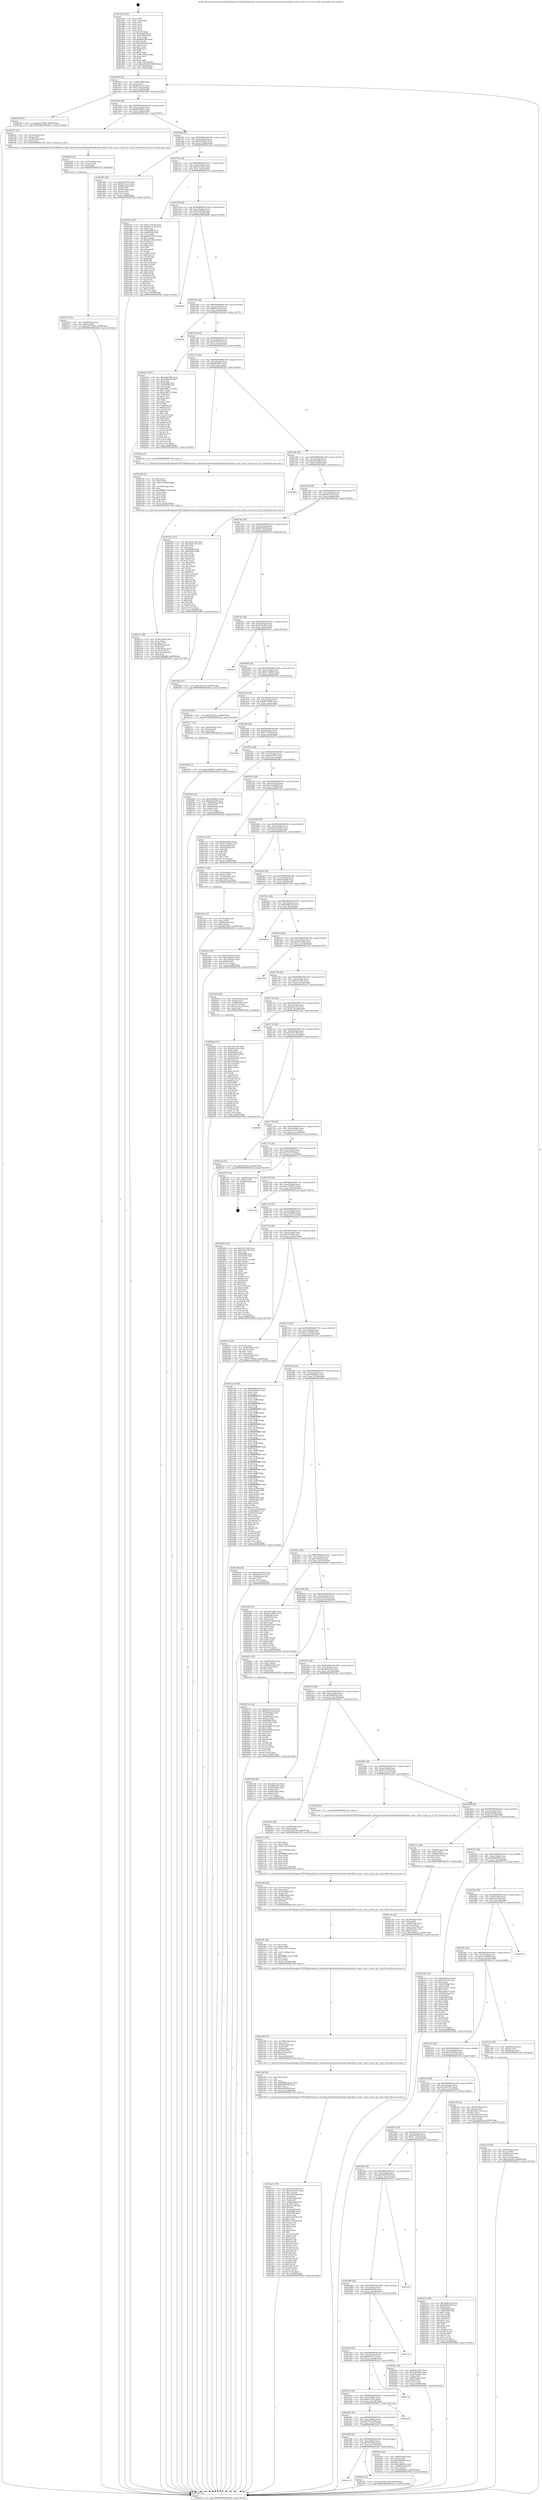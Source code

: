 digraph "0x401440" {
  label = "0x401440 (/mnt/c/Users/mathe/Desktop/tcc/POCII/binaries/extr_linuxdriversnetethernethisiliconhns3hns3_enet.c_hns3_vector_gl_rl_init_Final-ollvm.out::main(0))"
  labelloc = "t"
  node[shape=record]

  Entry [label="",width=0.3,height=0.3,shape=circle,fillcolor=black,style=filled]
  "0x4014b4" [label="{
     0x4014b4 [32]\l
     | [instrs]\l
     &nbsp;&nbsp;0x4014b4 \<+6\>: mov -0x98(%rbp),%eax\l
     &nbsp;&nbsp;0x4014ba \<+2\>: mov %eax,%ecx\l
     &nbsp;&nbsp;0x4014bc \<+6\>: sub $0x8a41a5ec,%ecx\l
     &nbsp;&nbsp;0x4014c2 \<+6\>: mov %eax,-0xac(%rbp)\l
     &nbsp;&nbsp;0x4014c8 \<+6\>: mov %ecx,-0xb0(%rbp)\l
     &nbsp;&nbsp;0x4014ce \<+6\>: je 0000000000402596 \<main+0x1156\>\l
  }"]
  "0x402596" [label="{
     0x402596 [15]\l
     | [instrs]\l
     &nbsp;&nbsp;0x402596 \<+10\>: movl $0x1f1f709e,-0x98(%rbp)\l
     &nbsp;&nbsp;0x4025a0 \<+5\>: jmp 000000000040292b \<main+0x14eb\>\l
  }"]
  "0x4014d4" [label="{
     0x4014d4 [28]\l
     | [instrs]\l
     &nbsp;&nbsp;0x4014d4 \<+5\>: jmp 00000000004014d9 \<main+0x99\>\l
     &nbsp;&nbsp;0x4014d9 \<+6\>: mov -0xac(%rbp),%eax\l
     &nbsp;&nbsp;0x4014df \<+5\>: sub $0x8a88d625,%eax\l
     &nbsp;&nbsp;0x4014e4 \<+6\>: mov %eax,-0xb4(%rbp)\l
     &nbsp;&nbsp;0x4014ea \<+6\>: je 00000000004023f1 \<main+0xfb1\>\l
  }"]
  Exit [label="",width=0.3,height=0.3,shape=circle,fillcolor=black,style=filled,peripheries=2]
  "0x4023f1" [label="{
     0x4023f1 [19]\l
     | [instrs]\l
     &nbsp;&nbsp;0x4023f1 \<+4\>: mov -0x70(%rbp),%rax\l
     &nbsp;&nbsp;0x4023f5 \<+3\>: mov (%rax),%rdi\l
     &nbsp;&nbsp;0x4023f8 \<+4\>: mov -0x58(%rbp),%rax\l
     &nbsp;&nbsp;0x4023fc \<+3\>: mov (%rax),%rsi\l
     &nbsp;&nbsp;0x4023ff \<+5\>: call 00000000004013b0 \<hns3_vector_gl_rl_init\>\l
     | [calls]\l
     &nbsp;&nbsp;0x4013b0 \{1\} (/mnt/c/Users/mathe/Desktop/tcc/POCII/binaries/extr_linuxdriversnetethernethisiliconhns3hns3_enet.c_hns3_vector_gl_rl_init_Final-ollvm.out::hns3_vector_gl_rl_init)\l
  }"]
  "0x4014f0" [label="{
     0x4014f0 [28]\l
     | [instrs]\l
     &nbsp;&nbsp;0x4014f0 \<+5\>: jmp 00000000004014f5 \<main+0xb5\>\l
     &nbsp;&nbsp;0x4014f5 \<+6\>: mov -0xac(%rbp),%eax\l
     &nbsp;&nbsp;0x4014fb \<+5\>: sub $0x92f30ba7,%eax\l
     &nbsp;&nbsp;0x401500 \<+6\>: mov %eax,-0xb8(%rbp)\l
     &nbsp;&nbsp;0x401506 \<+6\>: je 0000000000401d56 \<main+0x916\>\l
  }"]
  "0x4025d6" [label="{
     0x4025d6 [15]\l
     | [instrs]\l
     &nbsp;&nbsp;0x4025d6 \<+10\>: movl $0x3bf89f70,-0x98(%rbp)\l
     &nbsp;&nbsp;0x4025e0 \<+5\>: jmp 000000000040292b \<main+0x14eb\>\l
  }"]
  "0x401d56" [label="{
     0x401d56 [36]\l
     | [instrs]\l
     &nbsp;&nbsp;0x401d56 \<+5\>: mov $0xadef7910,%eax\l
     &nbsp;&nbsp;0x401d5b \<+5\>: mov $0x9315cabc,%ecx\l
     &nbsp;&nbsp;0x401d60 \<+4\>: mov -0x68(%rbp),%rdx\l
     &nbsp;&nbsp;0x401d64 \<+2\>: mov (%rdx),%esi\l
     &nbsp;&nbsp;0x401d66 \<+4\>: mov -0x78(%rbp),%rdx\l
     &nbsp;&nbsp;0x401d6a \<+2\>: cmp (%rdx),%esi\l
     &nbsp;&nbsp;0x401d6c \<+3\>: cmovl %ecx,%eax\l
     &nbsp;&nbsp;0x401d6f \<+6\>: mov %eax,-0x98(%rbp)\l
     &nbsp;&nbsp;0x401d75 \<+5\>: jmp 000000000040292b \<main+0x14eb\>\l
  }"]
  "0x40150c" [label="{
     0x40150c [28]\l
     | [instrs]\l
     &nbsp;&nbsp;0x40150c \<+5\>: jmp 0000000000401511 \<main+0xd1\>\l
     &nbsp;&nbsp;0x401511 \<+6\>: mov -0xac(%rbp),%eax\l
     &nbsp;&nbsp;0x401517 \<+5\>: sub $0x9315cabc,%eax\l
     &nbsp;&nbsp;0x40151c \<+6\>: mov %eax,-0xbc(%rbp)\l
     &nbsp;&nbsp;0x401522 \<+6\>: je 0000000000401d7a \<main+0x93a\>\l
  }"]
  "0x4024fd" [label="{
     0x4024fd [153]\l
     | [instrs]\l
     &nbsp;&nbsp;0x4024fd \<+5\>: mov $0x185119b,%edx\l
     &nbsp;&nbsp;0x402502 \<+5\>: mov $0x8a41a5ec,%esi\l
     &nbsp;&nbsp;0x402507 \<+3\>: mov $0x1,%r8b\l
     &nbsp;&nbsp;0x40250a \<+8\>: mov 0x405088,%r9d\l
     &nbsp;&nbsp;0x402512 \<+8\>: mov 0x405058,%r10d\l
     &nbsp;&nbsp;0x40251a \<+3\>: mov %r9d,%r11d\l
     &nbsp;&nbsp;0x40251d \<+7\>: sub $0x239c91be,%r11d\l
     &nbsp;&nbsp;0x402524 \<+4\>: sub $0x1,%r11d\l
     &nbsp;&nbsp;0x402528 \<+7\>: add $0x239c91be,%r11d\l
     &nbsp;&nbsp;0x40252f \<+4\>: imul %r11d,%r9d\l
     &nbsp;&nbsp;0x402533 \<+4\>: and $0x1,%r9d\l
     &nbsp;&nbsp;0x402537 \<+4\>: cmp $0x0,%r9d\l
     &nbsp;&nbsp;0x40253b \<+3\>: sete %bl\l
     &nbsp;&nbsp;0x40253e \<+4\>: cmp $0xa,%r10d\l
     &nbsp;&nbsp;0x402542 \<+4\>: setl %r14b\l
     &nbsp;&nbsp;0x402546 \<+3\>: mov %bl,%r15b\l
     &nbsp;&nbsp;0x402549 \<+4\>: xor $0xff,%r15b\l
     &nbsp;&nbsp;0x40254d \<+3\>: mov %r14b,%r12b\l
     &nbsp;&nbsp;0x402550 \<+4\>: xor $0xff,%r12b\l
     &nbsp;&nbsp;0x402554 \<+4\>: xor $0x0,%r8b\l
     &nbsp;&nbsp;0x402558 \<+3\>: mov %r15b,%r13b\l
     &nbsp;&nbsp;0x40255b \<+4\>: and $0x0,%r13b\l
     &nbsp;&nbsp;0x40255f \<+3\>: and %r8b,%bl\l
     &nbsp;&nbsp;0x402562 \<+3\>: mov %r12b,%al\l
     &nbsp;&nbsp;0x402565 \<+2\>: and $0x0,%al\l
     &nbsp;&nbsp;0x402567 \<+3\>: and %r8b,%r14b\l
     &nbsp;&nbsp;0x40256a \<+3\>: or %bl,%r13b\l
     &nbsp;&nbsp;0x40256d \<+3\>: or %r14b,%al\l
     &nbsp;&nbsp;0x402570 \<+3\>: xor %al,%r13b\l
     &nbsp;&nbsp;0x402573 \<+3\>: or %r12b,%r15b\l
     &nbsp;&nbsp;0x402576 \<+4\>: xor $0xff,%r15b\l
     &nbsp;&nbsp;0x40257a \<+4\>: or $0x0,%r8b\l
     &nbsp;&nbsp;0x40257e \<+3\>: and %r8b,%r15b\l
     &nbsp;&nbsp;0x402581 \<+3\>: or %r15b,%r13b\l
     &nbsp;&nbsp;0x402584 \<+4\>: test $0x1,%r13b\l
     &nbsp;&nbsp;0x402588 \<+3\>: cmovne %esi,%edx\l
     &nbsp;&nbsp;0x40258b \<+6\>: mov %edx,-0x98(%rbp)\l
     &nbsp;&nbsp;0x402591 \<+5\>: jmp 000000000040292b \<main+0x14eb\>\l
  }"]
  "0x401d7a" [label="{
     0x401d7a [147]\l
     | [instrs]\l
     &nbsp;&nbsp;0x401d7a \<+5\>: mov $0xc37cf154,%eax\l
     &nbsp;&nbsp;0x401d7f \<+5\>: mov $0x40a71534,%ecx\l
     &nbsp;&nbsp;0x401d84 \<+2\>: mov $0x1,%dl\l
     &nbsp;&nbsp;0x401d86 \<+7\>: mov 0x405088,%esi\l
     &nbsp;&nbsp;0x401d8d \<+7\>: mov 0x405058,%edi\l
     &nbsp;&nbsp;0x401d94 \<+3\>: mov %esi,%r8d\l
     &nbsp;&nbsp;0x401d97 \<+7\>: add $0x40273462,%r8d\l
     &nbsp;&nbsp;0x401d9e \<+4\>: sub $0x1,%r8d\l
     &nbsp;&nbsp;0x401da2 \<+7\>: sub $0x40273462,%r8d\l
     &nbsp;&nbsp;0x401da9 \<+4\>: imul %r8d,%esi\l
     &nbsp;&nbsp;0x401dad \<+3\>: and $0x1,%esi\l
     &nbsp;&nbsp;0x401db0 \<+3\>: cmp $0x0,%esi\l
     &nbsp;&nbsp;0x401db3 \<+4\>: sete %r9b\l
     &nbsp;&nbsp;0x401db7 \<+3\>: cmp $0xa,%edi\l
     &nbsp;&nbsp;0x401dba \<+4\>: setl %r10b\l
     &nbsp;&nbsp;0x401dbe \<+3\>: mov %r9b,%r11b\l
     &nbsp;&nbsp;0x401dc1 \<+4\>: xor $0xff,%r11b\l
     &nbsp;&nbsp;0x401dc5 \<+3\>: mov %r10b,%bl\l
     &nbsp;&nbsp;0x401dc8 \<+3\>: xor $0xff,%bl\l
     &nbsp;&nbsp;0x401dcb \<+3\>: xor $0x0,%dl\l
     &nbsp;&nbsp;0x401dce \<+3\>: mov %r11b,%r14b\l
     &nbsp;&nbsp;0x401dd1 \<+4\>: and $0x0,%r14b\l
     &nbsp;&nbsp;0x401dd5 \<+3\>: and %dl,%r9b\l
     &nbsp;&nbsp;0x401dd8 \<+3\>: mov %bl,%r15b\l
     &nbsp;&nbsp;0x401ddb \<+4\>: and $0x0,%r15b\l
     &nbsp;&nbsp;0x401ddf \<+3\>: and %dl,%r10b\l
     &nbsp;&nbsp;0x401de2 \<+3\>: or %r9b,%r14b\l
     &nbsp;&nbsp;0x401de5 \<+3\>: or %r10b,%r15b\l
     &nbsp;&nbsp;0x401de8 \<+3\>: xor %r15b,%r14b\l
     &nbsp;&nbsp;0x401deb \<+3\>: or %bl,%r11b\l
     &nbsp;&nbsp;0x401dee \<+4\>: xor $0xff,%r11b\l
     &nbsp;&nbsp;0x401df2 \<+3\>: or $0x0,%dl\l
     &nbsp;&nbsp;0x401df5 \<+3\>: and %dl,%r11b\l
     &nbsp;&nbsp;0x401df8 \<+3\>: or %r11b,%r14b\l
     &nbsp;&nbsp;0x401dfb \<+4\>: test $0x1,%r14b\l
     &nbsp;&nbsp;0x401dff \<+3\>: cmovne %ecx,%eax\l
     &nbsp;&nbsp;0x401e02 \<+6\>: mov %eax,-0x98(%rbp)\l
     &nbsp;&nbsp;0x401e08 \<+5\>: jmp 000000000040292b \<main+0x14eb\>\l
  }"]
  "0x401528" [label="{
     0x401528 [28]\l
     | [instrs]\l
     &nbsp;&nbsp;0x401528 \<+5\>: jmp 000000000040152d \<main+0xed\>\l
     &nbsp;&nbsp;0x40152d \<+6\>: mov -0xac(%rbp),%eax\l
     &nbsp;&nbsp;0x401533 \<+5\>: sub $0x95e49ebb,%eax\l
     &nbsp;&nbsp;0x401538 \<+6\>: mov %eax,-0xc0(%rbp)\l
     &nbsp;&nbsp;0x40153e \<+6\>: je 00000000004026d8 \<main+0x1298\>\l
  }"]
  "0x402413" [label="{
     0x402413 [25]\l
     | [instrs]\l
     &nbsp;&nbsp;0x402413 \<+4\>: mov -0x38(%rbp),%rax\l
     &nbsp;&nbsp;0x402417 \<+6\>: movl $0x0,(%rax)\l
     &nbsp;&nbsp;0x40241d \<+10\>: movl $0x5f776d56,-0x98(%rbp)\l
     &nbsp;&nbsp;0x402427 \<+5\>: jmp 000000000040292b \<main+0x14eb\>\l
  }"]
  "0x4026d8" [label="{
     0x4026d8\l
  }", style=dashed]
  "0x401544" [label="{
     0x401544 [28]\l
     | [instrs]\l
     &nbsp;&nbsp;0x401544 \<+5\>: jmp 0000000000401549 \<main+0x109\>\l
     &nbsp;&nbsp;0x401549 \<+6\>: mov -0xac(%rbp),%eax\l
     &nbsp;&nbsp;0x40154f \<+5\>: sub $0x9b15eced,%eax\l
     &nbsp;&nbsp;0x401554 \<+6\>: mov %eax,-0xc4(%rbp)\l
     &nbsp;&nbsp;0x40155a \<+6\>: je 0000000000401bb9 \<main+0x779\>\l
  }"]
  "0x402404" [label="{
     0x402404 [15]\l
     | [instrs]\l
     &nbsp;&nbsp;0x402404 \<+4\>: mov -0x70(%rbp),%rax\l
     &nbsp;&nbsp;0x402408 \<+3\>: mov (%rax),%rax\l
     &nbsp;&nbsp;0x40240b \<+3\>: mov %rax,%rdi\l
     &nbsp;&nbsp;0x40240e \<+5\>: call 0000000000401030 \<free@plt\>\l
     | [calls]\l
     &nbsp;&nbsp;0x401030 \{1\} (unknown)\l
  }"]
  "0x401bb9" [label="{
     0x401bb9\l
  }", style=dashed]
  "0x401560" [label="{
     0x401560 [28]\l
     | [instrs]\l
     &nbsp;&nbsp;0x401560 \<+5\>: jmp 0000000000401565 \<main+0x125\>\l
     &nbsp;&nbsp;0x401565 \<+6\>: mov -0xac(%rbp),%eax\l
     &nbsp;&nbsp;0x40156b \<+5\>: sub $0xa1bf27a3,%eax\l
     &nbsp;&nbsp;0x401570 \<+6\>: mov %eax,-0xc8(%rbp)\l
     &nbsp;&nbsp;0x401576 \<+6\>: je 000000000040221d \<main+0xddd\>\l
  }"]
  "0x4021c3" [label="{
     0x4021c3 [48]\l
     | [instrs]\l
     &nbsp;&nbsp;0x4021c3 \<+6\>: mov -0x18c(%rbp),%ecx\l
     &nbsp;&nbsp;0x4021c9 \<+3\>: imul %eax,%ecx\l
     &nbsp;&nbsp;0x4021cc \<+3\>: movslq %ecx,%r8\l
     &nbsp;&nbsp;0x4021cf \<+4\>: mov -0x58(%rbp),%r9\l
     &nbsp;&nbsp;0x4021d3 \<+3\>: mov (%r9),%r9\l
     &nbsp;&nbsp;0x4021d6 \<+4\>: mov -0x50(%rbp),%r10\l
     &nbsp;&nbsp;0x4021da \<+3\>: movslq (%r10),%r10\l
     &nbsp;&nbsp;0x4021dd \<+4\>: mov (%r9,%r10,8),%r9\l
     &nbsp;&nbsp;0x4021e1 \<+3\>: mov %r8,(%r9)\l
     &nbsp;&nbsp;0x4021e4 \<+10\>: movl $0x5286dfb0,-0x98(%rbp)\l
     &nbsp;&nbsp;0x4021ee \<+5\>: jmp 000000000040292b \<main+0x14eb\>\l
  }"]
  "0x40221d" [label="{
     0x40221d [147]\l
     | [instrs]\l
     &nbsp;&nbsp;0x40221d \<+5\>: mov $0xab9e2482,%eax\l
     &nbsp;&nbsp;0x402222 \<+5\>: mov $0x2cf6b2af,%ecx\l
     &nbsp;&nbsp;0x402227 \<+2\>: mov $0x1,%dl\l
     &nbsp;&nbsp;0x402229 \<+7\>: mov 0x405088,%esi\l
     &nbsp;&nbsp;0x402230 \<+7\>: mov 0x405058,%edi\l
     &nbsp;&nbsp;0x402237 \<+3\>: mov %esi,%r8d\l
     &nbsp;&nbsp;0x40223a \<+7\>: add $0x5c8f8713,%r8d\l
     &nbsp;&nbsp;0x402241 \<+4\>: sub $0x1,%r8d\l
     &nbsp;&nbsp;0x402245 \<+7\>: sub $0x5c8f8713,%r8d\l
     &nbsp;&nbsp;0x40224c \<+4\>: imul %r8d,%esi\l
     &nbsp;&nbsp;0x402250 \<+3\>: and $0x1,%esi\l
     &nbsp;&nbsp;0x402253 \<+3\>: cmp $0x0,%esi\l
     &nbsp;&nbsp;0x402256 \<+4\>: sete %r9b\l
     &nbsp;&nbsp;0x40225a \<+3\>: cmp $0xa,%edi\l
     &nbsp;&nbsp;0x40225d \<+4\>: setl %r10b\l
     &nbsp;&nbsp;0x402261 \<+3\>: mov %r9b,%r11b\l
     &nbsp;&nbsp;0x402264 \<+4\>: xor $0xff,%r11b\l
     &nbsp;&nbsp;0x402268 \<+3\>: mov %r10b,%bl\l
     &nbsp;&nbsp;0x40226b \<+3\>: xor $0xff,%bl\l
     &nbsp;&nbsp;0x40226e \<+3\>: xor $0x1,%dl\l
     &nbsp;&nbsp;0x402271 \<+3\>: mov %r11b,%r14b\l
     &nbsp;&nbsp;0x402274 \<+4\>: and $0xff,%r14b\l
     &nbsp;&nbsp;0x402278 \<+3\>: and %dl,%r9b\l
     &nbsp;&nbsp;0x40227b \<+3\>: mov %bl,%r15b\l
     &nbsp;&nbsp;0x40227e \<+4\>: and $0xff,%r15b\l
     &nbsp;&nbsp;0x402282 \<+3\>: and %dl,%r10b\l
     &nbsp;&nbsp;0x402285 \<+3\>: or %r9b,%r14b\l
     &nbsp;&nbsp;0x402288 \<+3\>: or %r10b,%r15b\l
     &nbsp;&nbsp;0x40228b \<+3\>: xor %r15b,%r14b\l
     &nbsp;&nbsp;0x40228e \<+3\>: or %bl,%r11b\l
     &nbsp;&nbsp;0x402291 \<+4\>: xor $0xff,%r11b\l
     &nbsp;&nbsp;0x402295 \<+3\>: or $0x1,%dl\l
     &nbsp;&nbsp;0x402298 \<+3\>: and %dl,%r11b\l
     &nbsp;&nbsp;0x40229b \<+3\>: or %r11b,%r14b\l
     &nbsp;&nbsp;0x40229e \<+4\>: test $0x1,%r14b\l
     &nbsp;&nbsp;0x4022a2 \<+3\>: cmovne %ecx,%eax\l
     &nbsp;&nbsp;0x4022a5 \<+6\>: mov %eax,-0x98(%rbp)\l
     &nbsp;&nbsp;0x4022ab \<+5\>: jmp 000000000040292b \<main+0x14eb\>\l
  }"]
  "0x40157c" [label="{
     0x40157c [28]\l
     | [instrs]\l
     &nbsp;&nbsp;0x40157c \<+5\>: jmp 0000000000401581 \<main+0x141\>\l
     &nbsp;&nbsp;0x401581 \<+6\>: mov -0xac(%rbp),%eax\l
     &nbsp;&nbsp;0x401587 \<+5\>: sub $0xa865ef07,%eax\l
     &nbsp;&nbsp;0x40158c \<+6\>: mov %eax,-0xcc(%rbp)\l
     &nbsp;&nbsp;0x401592 \<+6\>: je 000000000040218a \<main+0xd4a\>\l
  }"]
  "0x40218f" [label="{
     0x40218f [52]\l
     | [instrs]\l
     &nbsp;&nbsp;0x40218f \<+2\>: xor %ecx,%ecx\l
     &nbsp;&nbsp;0x402191 \<+5\>: mov $0x2,%edx\l
     &nbsp;&nbsp;0x402196 \<+6\>: mov %edx,-0x188(%rbp)\l
     &nbsp;&nbsp;0x40219c \<+1\>: cltd\l
     &nbsp;&nbsp;0x40219d \<+6\>: mov -0x188(%rbp),%esi\l
     &nbsp;&nbsp;0x4021a3 \<+2\>: idiv %esi\l
     &nbsp;&nbsp;0x4021a5 \<+6\>: imul $0xfffffffe,%edx,%edx\l
     &nbsp;&nbsp;0x4021ab \<+2\>: mov %ecx,%edi\l
     &nbsp;&nbsp;0x4021ad \<+2\>: sub %edx,%edi\l
     &nbsp;&nbsp;0x4021af \<+2\>: mov %ecx,%edx\l
     &nbsp;&nbsp;0x4021b1 \<+3\>: sub $0x1,%edx\l
     &nbsp;&nbsp;0x4021b4 \<+2\>: add %edx,%edi\l
     &nbsp;&nbsp;0x4021b6 \<+2\>: sub %edi,%ecx\l
     &nbsp;&nbsp;0x4021b8 \<+6\>: mov %ecx,-0x18c(%rbp)\l
     &nbsp;&nbsp;0x4021be \<+5\>: call 0000000000401160 \<next_i\>\l
     | [calls]\l
     &nbsp;&nbsp;0x401160 \{1\} (/mnt/c/Users/mathe/Desktop/tcc/POCII/binaries/extr_linuxdriversnetethernethisiliconhns3hns3_enet.c_hns3_vector_gl_rl_init_Final-ollvm.out::next_i)\l
  }"]
  "0x40218a" [label="{
     0x40218a [5]\l
     | [instrs]\l
     &nbsp;&nbsp;0x40218a \<+5\>: call 0000000000401160 \<next_i\>\l
     | [calls]\l
     &nbsp;&nbsp;0x401160 \{1\} (/mnt/c/Users/mathe/Desktop/tcc/POCII/binaries/extr_linuxdriversnetethernethisiliconhns3hns3_enet.c_hns3_vector_gl_rl_init_Final-ollvm.out::next_i)\l
  }"]
  "0x401598" [label="{
     0x401598 [28]\l
     | [instrs]\l
     &nbsp;&nbsp;0x401598 \<+5\>: jmp 000000000040159d \<main+0x15d\>\l
     &nbsp;&nbsp;0x40159d \<+6\>: mov -0xac(%rbp),%eax\l
     &nbsp;&nbsp;0x4015a3 \<+5\>: sub $0xab9e2482,%eax\l
     &nbsp;&nbsp;0x4015a8 \<+6\>: mov %eax,-0xd0(%rbp)\l
     &nbsp;&nbsp;0x4015ae \<+6\>: je 00000000004028ba \<main+0x147a\>\l
  }"]
  "0x40213b" [label="{
     0x40213b [43]\l
     | [instrs]\l
     &nbsp;&nbsp;0x40213b \<+4\>: mov -0x58(%rbp),%rdi\l
     &nbsp;&nbsp;0x40213f \<+3\>: mov (%rdi),%rdi\l
     &nbsp;&nbsp;0x402142 \<+4\>: mov -0x50(%rbp),%rcx\l
     &nbsp;&nbsp;0x402146 \<+3\>: movslq (%rcx),%rcx\l
     &nbsp;&nbsp;0x402149 \<+4\>: mov %rax,(%rdi,%rcx,8)\l
     &nbsp;&nbsp;0x40214d \<+4\>: mov -0x40(%rbp),%rax\l
     &nbsp;&nbsp;0x402151 \<+6\>: movl $0x0,(%rax)\l
     &nbsp;&nbsp;0x402157 \<+10\>: movl $0x36d93caa,-0x98(%rbp)\l
     &nbsp;&nbsp;0x402161 \<+5\>: jmp 000000000040292b \<main+0x14eb\>\l
  }"]
  "0x4028ba" [label="{
     0x4028ba\l
  }", style=dashed]
  "0x4015b4" [label="{
     0x4015b4 [28]\l
     | [instrs]\l
     &nbsp;&nbsp;0x4015b4 \<+5\>: jmp 00000000004015b9 \<main+0x179\>\l
     &nbsp;&nbsp;0x4015b9 \<+6\>: mov -0xac(%rbp),%eax\l
     &nbsp;&nbsp;0x4015bf \<+5\>: sub $0xadef7910,%eax\l
     &nbsp;&nbsp;0x4015c4 \<+6\>: mov %eax,-0xd4(%rbp)\l
     &nbsp;&nbsp;0x4015ca \<+6\>: je 0000000000401fd3 \<main+0xb93\>\l
  }"]
  "0x402079" [label="{
     0x402079 [114]\l
     | [instrs]\l
     &nbsp;&nbsp;0x402079 \<+5\>: mov $0x50a1e136,%ecx\l
     &nbsp;&nbsp;0x40207e \<+5\>: mov $0xb307b10f,%edx\l
     &nbsp;&nbsp;0x402083 \<+4\>: mov -0x58(%rbp),%rdi\l
     &nbsp;&nbsp;0x402087 \<+3\>: mov %rax,(%rdi)\l
     &nbsp;&nbsp;0x40208a \<+4\>: mov -0x50(%rbp),%rax\l
     &nbsp;&nbsp;0x40208e \<+6\>: movl $0x0,(%rax)\l
     &nbsp;&nbsp;0x402094 \<+7\>: mov 0x405088,%esi\l
     &nbsp;&nbsp;0x40209b \<+8\>: mov 0x405058,%r8d\l
     &nbsp;&nbsp;0x4020a3 \<+3\>: mov %esi,%r9d\l
     &nbsp;&nbsp;0x4020a6 \<+7\>: sub $0x26a8b97d,%r9d\l
     &nbsp;&nbsp;0x4020ad \<+4\>: sub $0x1,%r9d\l
     &nbsp;&nbsp;0x4020b1 \<+7\>: add $0x26a8b97d,%r9d\l
     &nbsp;&nbsp;0x4020b8 \<+4\>: imul %r9d,%esi\l
     &nbsp;&nbsp;0x4020bc \<+3\>: and $0x1,%esi\l
     &nbsp;&nbsp;0x4020bf \<+3\>: cmp $0x0,%esi\l
     &nbsp;&nbsp;0x4020c2 \<+4\>: sete %r10b\l
     &nbsp;&nbsp;0x4020c6 \<+4\>: cmp $0xa,%r8d\l
     &nbsp;&nbsp;0x4020ca \<+4\>: setl %r11b\l
     &nbsp;&nbsp;0x4020ce \<+3\>: mov %r10b,%bl\l
     &nbsp;&nbsp;0x4020d1 \<+3\>: and %r11b,%bl\l
     &nbsp;&nbsp;0x4020d4 \<+3\>: xor %r11b,%r10b\l
     &nbsp;&nbsp;0x4020d7 \<+3\>: or %r10b,%bl\l
     &nbsp;&nbsp;0x4020da \<+3\>: test $0x1,%bl\l
     &nbsp;&nbsp;0x4020dd \<+3\>: cmovne %edx,%ecx\l
     &nbsp;&nbsp;0x4020e0 \<+6\>: mov %ecx,-0x98(%rbp)\l
     &nbsp;&nbsp;0x4020e6 \<+5\>: jmp 000000000040292b \<main+0x14eb\>\l
  }"]
  "0x401fd3" [label="{
     0x401fd3 [137]\l
     | [instrs]\l
     &nbsp;&nbsp;0x401fd3 \<+5\>: mov $0x50a1e136,%eax\l
     &nbsp;&nbsp;0x401fd8 \<+5\>: mov $0x2d29c333,%ecx\l
     &nbsp;&nbsp;0x401fdd \<+2\>: mov $0x1,%dl\l
     &nbsp;&nbsp;0x401fdf \<+2\>: xor %esi,%esi\l
     &nbsp;&nbsp;0x401fe1 \<+7\>: mov 0x405088,%edi\l
     &nbsp;&nbsp;0x401fe8 \<+8\>: mov 0x405058,%r8d\l
     &nbsp;&nbsp;0x401ff0 \<+3\>: sub $0x1,%esi\l
     &nbsp;&nbsp;0x401ff3 \<+3\>: mov %edi,%r9d\l
     &nbsp;&nbsp;0x401ff6 \<+3\>: add %esi,%r9d\l
     &nbsp;&nbsp;0x401ff9 \<+4\>: imul %r9d,%edi\l
     &nbsp;&nbsp;0x401ffd \<+3\>: and $0x1,%edi\l
     &nbsp;&nbsp;0x402000 \<+3\>: cmp $0x0,%edi\l
     &nbsp;&nbsp;0x402003 \<+4\>: sete %r10b\l
     &nbsp;&nbsp;0x402007 \<+4\>: cmp $0xa,%r8d\l
     &nbsp;&nbsp;0x40200b \<+4\>: setl %r11b\l
     &nbsp;&nbsp;0x40200f \<+3\>: mov %r10b,%bl\l
     &nbsp;&nbsp;0x402012 \<+3\>: xor $0xff,%bl\l
     &nbsp;&nbsp;0x402015 \<+3\>: mov %r11b,%r14b\l
     &nbsp;&nbsp;0x402018 \<+4\>: xor $0xff,%r14b\l
     &nbsp;&nbsp;0x40201c \<+3\>: xor $0x0,%dl\l
     &nbsp;&nbsp;0x40201f \<+3\>: mov %bl,%r15b\l
     &nbsp;&nbsp;0x402022 \<+4\>: and $0x0,%r15b\l
     &nbsp;&nbsp;0x402026 \<+3\>: and %dl,%r10b\l
     &nbsp;&nbsp;0x402029 \<+3\>: mov %r14b,%r12b\l
     &nbsp;&nbsp;0x40202c \<+4\>: and $0x0,%r12b\l
     &nbsp;&nbsp;0x402030 \<+3\>: and %dl,%r11b\l
     &nbsp;&nbsp;0x402033 \<+3\>: or %r10b,%r15b\l
     &nbsp;&nbsp;0x402036 \<+3\>: or %r11b,%r12b\l
     &nbsp;&nbsp;0x402039 \<+3\>: xor %r12b,%r15b\l
     &nbsp;&nbsp;0x40203c \<+3\>: or %r14b,%bl\l
     &nbsp;&nbsp;0x40203f \<+3\>: xor $0xff,%bl\l
     &nbsp;&nbsp;0x402042 \<+3\>: or $0x0,%dl\l
     &nbsp;&nbsp;0x402045 \<+2\>: and %dl,%bl\l
     &nbsp;&nbsp;0x402047 \<+3\>: or %bl,%r15b\l
     &nbsp;&nbsp;0x40204a \<+4\>: test $0x1,%r15b\l
     &nbsp;&nbsp;0x40204e \<+3\>: cmovne %ecx,%eax\l
     &nbsp;&nbsp;0x402051 \<+6\>: mov %eax,-0x98(%rbp)\l
     &nbsp;&nbsp;0x402057 \<+5\>: jmp 000000000040292b \<main+0x14eb\>\l
  }"]
  "0x4015d0" [label="{
     0x4015d0 [28]\l
     | [instrs]\l
     &nbsp;&nbsp;0x4015d0 \<+5\>: jmp 00000000004015d5 \<main+0x195\>\l
     &nbsp;&nbsp;0x4015d5 \<+6\>: mov -0xac(%rbp),%eax\l
     &nbsp;&nbsp;0x4015db \<+5\>: sub $0xb307b10f,%eax\l
     &nbsp;&nbsp;0x4015e0 \<+6\>: mov %eax,-0xd8(%rbp)\l
     &nbsp;&nbsp;0x4015e6 \<+6\>: je 00000000004020eb \<main+0xcab\>\l
  }"]
  "0x401a14" [label="{
     0x401a14\l
  }", style=dashed]
  "0x4020eb" [label="{
     0x4020eb [15]\l
     | [instrs]\l
     &nbsp;&nbsp;0x4020eb \<+10\>: movl $0xc8a15f1d,-0x98(%rbp)\l
     &nbsp;&nbsp;0x4020f5 \<+5\>: jmp 000000000040292b \<main+0x14eb\>\l
  }"]
  "0x4015ec" [label="{
     0x4015ec [28]\l
     | [instrs]\l
     &nbsp;&nbsp;0x4015ec \<+5\>: jmp 00000000004015f1 \<main+0x1b1\>\l
     &nbsp;&nbsp;0x4015f1 \<+6\>: mov -0xac(%rbp),%eax\l
     &nbsp;&nbsp;0x4015f7 \<+5\>: sub $0xb376e92a,%eax\l
     &nbsp;&nbsp;0x4015fc \<+6\>: mov %eax,-0xdc(%rbp)\l
     &nbsp;&nbsp;0x401602 \<+6\>: je 000000000040291c \<main+0x14dc\>\l
  }"]
  "0x401f9a" [label="{
     0x401f9a [15]\l
     | [instrs]\l
     &nbsp;&nbsp;0x401f9a \<+10\>: movl $0x79413c98,-0x98(%rbp)\l
     &nbsp;&nbsp;0x401fa4 \<+5\>: jmp 000000000040292b \<main+0x14eb\>\l
  }"]
  "0x40291c" [label="{
     0x40291c\l
  }", style=dashed]
  "0x401608" [label="{
     0x401608 [28]\l
     | [instrs]\l
     &nbsp;&nbsp;0x401608 \<+5\>: jmp 000000000040160d \<main+0x1cd\>\l
     &nbsp;&nbsp;0x40160d \<+6\>: mov -0xac(%rbp),%eax\l
     &nbsp;&nbsp;0x401613 \<+5\>: sub $0xbb7a5883,%eax\l
     &nbsp;&nbsp;0x401618 \<+6\>: mov %eax,-0xe0(%rbp)\l
     &nbsp;&nbsp;0x40161e \<+6\>: je 000000000040230b \<main+0xecb\>\l
  }"]
  "0x4019f8" [label="{
     0x4019f8 [28]\l
     | [instrs]\l
     &nbsp;&nbsp;0x4019f8 \<+5\>: jmp 00000000004019fd \<main+0x5bd\>\l
     &nbsp;&nbsp;0x4019fd \<+6\>: mov -0xac(%rbp),%eax\l
     &nbsp;&nbsp;0x401a03 \<+5\>: sub $0x7f456316,%eax\l
     &nbsp;&nbsp;0x401a08 \<+6\>: mov %eax,-0x170(%rbp)\l
     &nbsp;&nbsp;0x401a0e \<+6\>: je 0000000000401f9a \<main+0xb5a\>\l
  }"]
  "0x40230b" [label="{
     0x40230b [15]\l
     | [instrs]\l
     &nbsp;&nbsp;0x40230b \<+10\>: movl $0x52fb781e,-0x98(%rbp)\l
     &nbsp;&nbsp;0x402315 \<+5\>: jmp 000000000040292b \<main+0x14eb\>\l
  }"]
  "0x401624" [label="{
     0x401624 [28]\l
     | [instrs]\l
     &nbsp;&nbsp;0x401624 \<+5\>: jmp 0000000000401629 \<main+0x1e9\>\l
     &nbsp;&nbsp;0x401629 \<+6\>: mov -0xac(%rbp),%eax\l
     &nbsp;&nbsp;0x40162f \<+5\>: sub $0xbb97d381,%eax\l
     &nbsp;&nbsp;0x401634 \<+6\>: mov %eax,-0xe4(%rbp)\l
     &nbsp;&nbsp;0x40163a \<+6\>: je 00000000004025c7 \<main+0x1187\>\l
  }"]
  "0x401fa9" [label="{
     0x401fa9 [42]\l
     | [instrs]\l
     &nbsp;&nbsp;0x401fa9 \<+4\>: mov -0x68(%rbp),%rax\l
     &nbsp;&nbsp;0x401fad \<+2\>: mov (%rax),%ecx\l
     &nbsp;&nbsp;0x401faf \<+6\>: sub $0x4cdb895a,%ecx\l
     &nbsp;&nbsp;0x401fb5 \<+3\>: add $0x1,%ecx\l
     &nbsp;&nbsp;0x401fb8 \<+6\>: add $0x4cdb895a,%ecx\l
     &nbsp;&nbsp;0x401fbe \<+4\>: mov -0x68(%rbp),%rax\l
     &nbsp;&nbsp;0x401fc2 \<+2\>: mov %ecx,(%rax)\l
     &nbsp;&nbsp;0x401fc4 \<+10\>: movl $0x92f30ba7,-0x98(%rbp)\l
     &nbsp;&nbsp;0x401fce \<+5\>: jmp 000000000040292b \<main+0x14eb\>\l
  }"]
  "0x4025c7" [label="{
     0x4025c7 [15]\l
     | [instrs]\l
     &nbsp;&nbsp;0x4025c7 \<+4\>: mov -0x58(%rbp),%rax\l
     &nbsp;&nbsp;0x4025cb \<+3\>: mov (%rax),%rax\l
     &nbsp;&nbsp;0x4025ce \<+3\>: mov %rax,%rdi\l
     &nbsp;&nbsp;0x4025d1 \<+5\>: call 0000000000401030 \<free@plt\>\l
     | [calls]\l
     &nbsp;&nbsp;0x401030 \{1\} (unknown)\l
  }"]
  "0x401640" [label="{
     0x401640 [28]\l
     | [instrs]\l
     &nbsp;&nbsp;0x401640 \<+5\>: jmp 0000000000401645 \<main+0x205\>\l
     &nbsp;&nbsp;0x401645 \<+6\>: mov -0xac(%rbp),%eax\l
     &nbsp;&nbsp;0x40164b \<+5\>: sub $0xc37cf154,%eax\l
     &nbsp;&nbsp;0x401650 \<+6\>: mov %eax,-0xe8(%rbp)\l
     &nbsp;&nbsp;0x401656 \<+6\>: je 0000000000402781 \<main+0x1341\>\l
  }"]
  "0x4019dc" [label="{
     0x4019dc [28]\l
     | [instrs]\l
     &nbsp;&nbsp;0x4019dc \<+5\>: jmp 00000000004019e1 \<main+0x5a1\>\l
     &nbsp;&nbsp;0x4019e1 \<+6\>: mov -0xac(%rbp),%eax\l
     &nbsp;&nbsp;0x4019e7 \<+5\>: sub $0x79413c98,%eax\l
     &nbsp;&nbsp;0x4019ec \<+6\>: mov %eax,-0x16c(%rbp)\l
     &nbsp;&nbsp;0x4019f2 \<+6\>: je 0000000000401fa9 \<main+0xb69\>\l
  }"]
  "0x402781" [label="{
     0x402781\l
  }", style=dashed]
  "0x40165c" [label="{
     0x40165c [28]\l
     | [instrs]\l
     &nbsp;&nbsp;0x40165c \<+5\>: jmp 0000000000401661 \<main+0x221\>\l
     &nbsp;&nbsp;0x401661 \<+6\>: mov -0xac(%rbp),%eax\l
     &nbsp;&nbsp;0x401667 \<+5\>: sub $0xc8a15f1d,%eax\l
     &nbsp;&nbsp;0x40166c \<+6\>: mov %eax,-0xec(%rbp)\l
     &nbsp;&nbsp;0x401672 \<+6\>: je 00000000004020fa \<main+0xcba\>\l
  }"]
  "0x40267d" [label="{
     0x40267d\l
  }", style=dashed]
  "0x4020fa" [label="{
     0x4020fa [36]\l
     | [instrs]\l
     &nbsp;&nbsp;0x4020fa \<+5\>: mov $0x8a88d625,%eax\l
     &nbsp;&nbsp;0x4020ff \<+5\>: mov $0x4bab4eb8,%ecx\l
     &nbsp;&nbsp;0x402104 \<+4\>: mov -0x50(%rbp),%rdx\l
     &nbsp;&nbsp;0x402108 \<+2\>: mov (%rdx),%esi\l
     &nbsp;&nbsp;0x40210a \<+4\>: mov -0x60(%rbp),%rdx\l
     &nbsp;&nbsp;0x40210e \<+2\>: cmp (%rdx),%esi\l
     &nbsp;&nbsp;0x402110 \<+3\>: cmovl %ecx,%eax\l
     &nbsp;&nbsp;0x402113 \<+6\>: mov %eax,-0x98(%rbp)\l
     &nbsp;&nbsp;0x402119 \<+5\>: jmp 000000000040292b \<main+0x14eb\>\l
  }"]
  "0x401678" [label="{
     0x401678 [28]\l
     | [instrs]\l
     &nbsp;&nbsp;0x401678 \<+5\>: jmp 000000000040167d \<main+0x23d\>\l
     &nbsp;&nbsp;0x40167d \<+6\>: mov -0xac(%rbp),%eax\l
     &nbsp;&nbsp;0x401683 \<+5\>: sub $0xca54e06f,%eax\l
     &nbsp;&nbsp;0x401688 \<+6\>: mov %eax,-0xf0(%rbp)\l
     &nbsp;&nbsp;0x40168e \<+6\>: je 0000000000401a1e \<main+0x5de\>\l
  }"]
  "0x4019c0" [label="{
     0x4019c0 [28]\l
     | [instrs]\l
     &nbsp;&nbsp;0x4019c0 \<+5\>: jmp 00000000004019c5 \<main+0x585\>\l
     &nbsp;&nbsp;0x4019c5 \<+6\>: mov -0xac(%rbp),%eax\l
     &nbsp;&nbsp;0x4019cb \<+5\>: sub $0x6ea15f7a,%eax\l
     &nbsp;&nbsp;0x4019d0 \<+6\>: mov %eax,-0x168(%rbp)\l
     &nbsp;&nbsp;0x4019d6 \<+6\>: je 000000000040267d \<main+0x123d\>\l
  }"]
  "0x401a1e" [label="{
     0x401a1e [53]\l
     | [instrs]\l
     &nbsp;&nbsp;0x401a1e \<+5\>: mov $0x66a65c82,%eax\l
     &nbsp;&nbsp;0x401a23 \<+5\>: mov $0x21e78bb6,%ecx\l
     &nbsp;&nbsp;0x401a28 \<+6\>: mov -0x92(%rbp),%dl\l
     &nbsp;&nbsp;0x401a2e \<+7\>: mov -0x91(%rbp),%sil\l
     &nbsp;&nbsp;0x401a35 \<+3\>: mov %dl,%dil\l
     &nbsp;&nbsp;0x401a38 \<+3\>: and %sil,%dil\l
     &nbsp;&nbsp;0x401a3b \<+3\>: xor %sil,%dl\l
     &nbsp;&nbsp;0x401a3e \<+3\>: or %dl,%dil\l
     &nbsp;&nbsp;0x401a41 \<+4\>: test $0x1,%dil\l
     &nbsp;&nbsp;0x401a45 \<+3\>: cmovne %ecx,%eax\l
     &nbsp;&nbsp;0x401a48 \<+6\>: mov %eax,-0x98(%rbp)\l
     &nbsp;&nbsp;0x401a4e \<+5\>: jmp 000000000040292b \<main+0x14eb\>\l
  }"]
  "0x401694" [label="{
     0x401694 [28]\l
     | [instrs]\l
     &nbsp;&nbsp;0x401694 \<+5\>: jmp 0000000000401699 \<main+0x259\>\l
     &nbsp;&nbsp;0x401699 \<+6\>: mov -0xac(%rbp),%eax\l
     &nbsp;&nbsp;0x40169f \<+5\>: sub $0xcab9d163,%eax\l
     &nbsp;&nbsp;0x4016a4 \<+6\>: mov %eax,-0xf4(%rbp)\l
     &nbsp;&nbsp;0x4016aa \<+6\>: je 0000000000401d1c \<main+0x8dc\>\l
  }"]
  "0x40292b" [label="{
     0x40292b [5]\l
     | [instrs]\l
     &nbsp;&nbsp;0x40292b \<+5\>: jmp 00000000004014b4 \<main+0x74\>\l
  }"]
  "0x401440" [label="{
     0x401440 [116]\l
     | [instrs]\l
     &nbsp;&nbsp;0x401440 \<+1\>: push %rbp\l
     &nbsp;&nbsp;0x401441 \<+3\>: mov %rsp,%rbp\l
     &nbsp;&nbsp;0x401444 \<+2\>: push %r15\l
     &nbsp;&nbsp;0x401446 \<+2\>: push %r14\l
     &nbsp;&nbsp;0x401448 \<+2\>: push %r13\l
     &nbsp;&nbsp;0x40144a \<+2\>: push %r12\l
     &nbsp;&nbsp;0x40144c \<+1\>: push %rbx\l
     &nbsp;&nbsp;0x40144d \<+7\>: sub $0x178,%rsp\l
     &nbsp;&nbsp;0x401454 \<+7\>: mov 0x405088,%eax\l
     &nbsp;&nbsp;0x40145b \<+7\>: mov 0x405058,%ecx\l
     &nbsp;&nbsp;0x401462 \<+2\>: mov %eax,%edx\l
     &nbsp;&nbsp;0x401464 \<+6\>: add $0x6841f3ff,%edx\l
     &nbsp;&nbsp;0x40146a \<+3\>: sub $0x1,%edx\l
     &nbsp;&nbsp;0x40146d \<+6\>: sub $0x6841f3ff,%edx\l
     &nbsp;&nbsp;0x401473 \<+3\>: imul %edx,%eax\l
     &nbsp;&nbsp;0x401476 \<+3\>: and $0x1,%eax\l
     &nbsp;&nbsp;0x401479 \<+3\>: cmp $0x0,%eax\l
     &nbsp;&nbsp;0x40147c \<+4\>: sete %r8b\l
     &nbsp;&nbsp;0x401480 \<+4\>: and $0x1,%r8b\l
     &nbsp;&nbsp;0x401484 \<+7\>: mov %r8b,-0x92(%rbp)\l
     &nbsp;&nbsp;0x40148b \<+3\>: cmp $0xa,%ecx\l
     &nbsp;&nbsp;0x40148e \<+4\>: setl %r8b\l
     &nbsp;&nbsp;0x401492 \<+4\>: and $0x1,%r8b\l
     &nbsp;&nbsp;0x401496 \<+7\>: mov %r8b,-0x91(%rbp)\l
     &nbsp;&nbsp;0x40149d \<+10\>: movl $0xca54e06f,-0x98(%rbp)\l
     &nbsp;&nbsp;0x4014a7 \<+6\>: mov %edi,-0x9c(%rbp)\l
     &nbsp;&nbsp;0x4014ad \<+7\>: mov %rsi,-0xa8(%rbp)\l
  }"]
  "0x401c4c" [label="{
     0x401c4c\l
  }", style=dashed]
  "0x401d1c" [label="{
     0x401d1c [26]\l
     | [instrs]\l
     &nbsp;&nbsp;0x401d1c \<+4\>: mov -0x78(%rbp),%rax\l
     &nbsp;&nbsp;0x401d20 \<+6\>: movl $0x1,(%rax)\l
     &nbsp;&nbsp;0x401d26 \<+4\>: mov -0x78(%rbp),%rax\l
     &nbsp;&nbsp;0x401d2a \<+3\>: movslq (%rax),%rax\l
     &nbsp;&nbsp;0x401d2d \<+4\>: imul $0x38,%rax,%rdi\l
     &nbsp;&nbsp;0x401d31 \<+5\>: call 0000000000401050 \<malloc@plt\>\l
     | [calls]\l
     &nbsp;&nbsp;0x401050 \{1\} (unknown)\l
  }"]
  "0x4016b0" [label="{
     0x4016b0 [28]\l
     | [instrs]\l
     &nbsp;&nbsp;0x4016b0 \<+5\>: jmp 00000000004016b5 \<main+0x275\>\l
     &nbsp;&nbsp;0x4016b5 \<+6\>: mov -0xac(%rbp),%eax\l
     &nbsp;&nbsp;0x4016bb \<+5\>: sub $0xda5c4bfc,%eax\l
     &nbsp;&nbsp;0x4016c0 \<+6\>: mov %eax,-0xf8(%rbp)\l
     &nbsp;&nbsp;0x4016c6 \<+6\>: je 0000000000401cfe \<main+0x8be\>\l
  }"]
  "0x4019a4" [label="{
     0x4019a4 [28]\l
     | [instrs]\l
     &nbsp;&nbsp;0x4019a4 \<+5\>: jmp 00000000004019a9 \<main+0x569\>\l
     &nbsp;&nbsp;0x4019a9 \<+6\>: mov -0xac(%rbp),%eax\l
     &nbsp;&nbsp;0x4019af \<+5\>: sub $0x6d55e112,%eax\l
     &nbsp;&nbsp;0x4019b4 \<+6\>: mov %eax,-0x164(%rbp)\l
     &nbsp;&nbsp;0x4019ba \<+6\>: je 0000000000401c4c \<main+0x80c\>\l
  }"]
  "0x401cfe" [label="{
     0x401cfe [30]\l
     | [instrs]\l
     &nbsp;&nbsp;0x401cfe \<+5\>: mov $0x65492729,%eax\l
     &nbsp;&nbsp;0x401d03 \<+5\>: mov $0xcab9d163,%ecx\l
     &nbsp;&nbsp;0x401d08 \<+3\>: mov -0x2c(%rbp),%edx\l
     &nbsp;&nbsp;0x401d0b \<+3\>: cmp $0x0,%edx\l
     &nbsp;&nbsp;0x401d0e \<+3\>: cmove %ecx,%eax\l
     &nbsp;&nbsp;0x401d11 \<+6\>: mov %eax,-0x98(%rbp)\l
     &nbsp;&nbsp;0x401d17 \<+5\>: jmp 000000000040292b \<main+0x14eb\>\l
  }"]
  "0x4016cc" [label="{
     0x4016cc [28]\l
     | [instrs]\l
     &nbsp;&nbsp;0x4016cc \<+5\>: jmp 00000000004016d1 \<main+0x291\>\l
     &nbsp;&nbsp;0x4016d1 \<+6\>: mov -0xac(%rbp),%eax\l
     &nbsp;&nbsp;0x4016d7 \<+5\>: sub $0xe4df01e4,%eax\l
     &nbsp;&nbsp;0x4016dc \<+6\>: mov %eax,-0xfc(%rbp)\l
     &nbsp;&nbsp;0x4016e2 \<+6\>: je 00000000004028c9 \<main+0x1489\>\l
  }"]
  "0x40271b" [label="{
     0x40271b\l
  }", style=dashed]
  "0x4028c9" [label="{
     0x4028c9\l
  }", style=dashed]
  "0x4016e8" [label="{
     0x4016e8 [28]\l
     | [instrs]\l
     &nbsp;&nbsp;0x4016e8 \<+5\>: jmp 00000000004016ed \<main+0x2ad\>\l
     &nbsp;&nbsp;0x4016ed \<+6\>: mov -0xac(%rbp),%eax\l
     &nbsp;&nbsp;0x4016f3 \<+5\>: sub $0xeb2cc263,%eax\l
     &nbsp;&nbsp;0x4016f8 \<+6\>: mov %eax,-0x100(%rbp)\l
     &nbsp;&nbsp;0x4016fe \<+6\>: je 0000000000402760 \<main+0x1320\>\l
  }"]
  "0x401988" [label="{
     0x401988 [28]\l
     | [instrs]\l
     &nbsp;&nbsp;0x401988 \<+5\>: jmp 000000000040198d \<main+0x54d\>\l
     &nbsp;&nbsp;0x40198d \<+6\>: mov -0xac(%rbp),%eax\l
     &nbsp;&nbsp;0x401993 \<+5\>: sub $0x66a65c82,%eax\l
     &nbsp;&nbsp;0x401998 \<+6\>: mov %eax,-0x160(%rbp)\l
     &nbsp;&nbsp;0x40199e \<+6\>: je 000000000040271b \<main+0x12db\>\l
  }"]
  "0x402760" [label="{
     0x402760\l
  }", style=dashed]
  "0x401704" [label="{
     0x401704 [28]\l
     | [instrs]\l
     &nbsp;&nbsp;0x401704 \<+5\>: jmp 0000000000401709 \<main+0x2c9\>\l
     &nbsp;&nbsp;0x401709 \<+6\>: mov -0xac(%rbp),%eax\l
     &nbsp;&nbsp;0x40170f \<+5\>: sub $0xf92d7342,%eax\l
     &nbsp;&nbsp;0x401714 \<+6\>: mov %eax,-0x104(%rbp)\l
     &nbsp;&nbsp;0x40171a \<+6\>: je 00000000004024e3 \<main+0x10a3\>\l
  }"]
  "0x4025e5" [label="{
     0x4025e5\l
  }", style=dashed]
  "0x4024e3" [label="{
     0x4024e3 [26]\l
     | [instrs]\l
     &nbsp;&nbsp;0x4024e3 \<+4\>: mov -0x58(%rbp),%rax\l
     &nbsp;&nbsp;0x4024e7 \<+3\>: mov (%rax),%rax\l
     &nbsp;&nbsp;0x4024ea \<+4\>: mov -0x38(%rbp),%rcx\l
     &nbsp;&nbsp;0x4024ee \<+3\>: movslq (%rcx),%rcx\l
     &nbsp;&nbsp;0x4024f1 \<+4\>: mov (%rax,%rcx,8),%rax\l
     &nbsp;&nbsp;0x4024f5 \<+3\>: mov %rax,%rdi\l
     &nbsp;&nbsp;0x4024f8 \<+5\>: call 0000000000401030 \<free@plt\>\l
     | [calls]\l
     &nbsp;&nbsp;0x401030 \{1\} (unknown)\l
  }"]
  "0x401720" [label="{
     0x401720 [28]\l
     | [instrs]\l
     &nbsp;&nbsp;0x401720 \<+5\>: jmp 0000000000401725 \<main+0x2e5\>\l
     &nbsp;&nbsp;0x401725 \<+6\>: mov -0xac(%rbp),%eax\l
     &nbsp;&nbsp;0x40172b \<+5\>: sub $0xfeb81c7d,%eax\l
     &nbsp;&nbsp;0x401730 \<+6\>: mov %eax,-0x108(%rbp)\l
     &nbsp;&nbsp;0x401736 \<+6\>: je 00000000004025f4 \<main+0x11b4\>\l
  }"]
  "0x40196c" [label="{
     0x40196c [28]\l
     | [instrs]\l
     &nbsp;&nbsp;0x40196c \<+5\>: jmp 0000000000401971 \<main+0x531\>\l
     &nbsp;&nbsp;0x401971 \<+6\>: mov -0xac(%rbp),%eax\l
     &nbsp;&nbsp;0x401977 \<+5\>: sub $0x65492729,%eax\l
     &nbsp;&nbsp;0x40197c \<+6\>: mov %eax,-0x15c(%rbp)\l
     &nbsp;&nbsp;0x401982 \<+6\>: je 00000000004025e5 \<main+0x11a5\>\l
  }"]
  "0x4025f4" [label="{
     0x4025f4\l
  }", style=dashed]
  "0x40173c" [label="{
     0x40173c [28]\l
     | [instrs]\l
     &nbsp;&nbsp;0x40173c \<+5\>: jmp 0000000000401741 \<main+0x301\>\l
     &nbsp;&nbsp;0x401741 \<+6\>: mov -0xac(%rbp),%eax\l
     &nbsp;&nbsp;0x401747 \<+5\>: sub $0x185119b,%eax\l
     &nbsp;&nbsp;0x40174c \<+6\>: mov %eax,-0x10c(%rbp)\l
     &nbsp;&nbsp;0x401752 \<+6\>: je 00000000004028f3 \<main+0x14b3\>\l
  }"]
  "0x40242c" [label="{
     0x40242c [36]\l
     | [instrs]\l
     &nbsp;&nbsp;0x40242c \<+5\>: mov $0xbb97d381,%eax\l
     &nbsp;&nbsp;0x402431 \<+5\>: mov $0x1a43b60e,%ecx\l
     &nbsp;&nbsp;0x402436 \<+4\>: mov -0x38(%rbp),%rdx\l
     &nbsp;&nbsp;0x40243a \<+2\>: mov (%rdx),%esi\l
     &nbsp;&nbsp;0x40243c \<+4\>: mov -0x60(%rbp),%rdx\l
     &nbsp;&nbsp;0x402440 \<+2\>: cmp (%rdx),%esi\l
     &nbsp;&nbsp;0x402442 \<+3\>: cmovl %ecx,%eax\l
     &nbsp;&nbsp;0x402445 \<+6\>: mov %eax,-0x98(%rbp)\l
     &nbsp;&nbsp;0x40244b \<+5\>: jmp 000000000040292b \<main+0x14eb\>\l
  }"]
  "0x4028f3" [label="{
     0x4028f3\l
  }", style=dashed]
  "0x401758" [label="{
     0x401758 [28]\l
     | [instrs]\l
     &nbsp;&nbsp;0x401758 \<+5\>: jmp 000000000040175d \<main+0x31d\>\l
     &nbsp;&nbsp;0x40175d \<+6\>: mov -0xac(%rbp),%eax\l
     &nbsp;&nbsp;0x401763 \<+5\>: sub $0x3eb737e,%eax\l
     &nbsp;&nbsp;0x401768 \<+6\>: mov %eax,-0x110(%rbp)\l
     &nbsp;&nbsp;0x40176e \<+6\>: je 00000000004023e2 \<main+0xfa2\>\l
  }"]
  "0x401950" [label="{
     0x401950 [28]\l
     | [instrs]\l
     &nbsp;&nbsp;0x401950 \<+5\>: jmp 0000000000401955 \<main+0x515\>\l
     &nbsp;&nbsp;0x401955 \<+6\>: mov -0xac(%rbp),%eax\l
     &nbsp;&nbsp;0x40195b \<+5\>: sub $0x5f776d56,%eax\l
     &nbsp;&nbsp;0x401960 \<+6\>: mov %eax,-0x158(%rbp)\l
     &nbsp;&nbsp;0x401966 \<+6\>: je 000000000040242c \<main+0xfec\>\l
  }"]
  "0x4023e2" [label="{
     0x4023e2 [15]\l
     | [instrs]\l
     &nbsp;&nbsp;0x4023e2 \<+10\>: movl $0xc8a15f1d,-0x98(%rbp)\l
     &nbsp;&nbsp;0x4023ec \<+5\>: jmp 000000000040292b \<main+0x14eb\>\l
  }"]
  "0x401774" [label="{
     0x401774 [28]\l
     | [instrs]\l
     &nbsp;&nbsp;0x401774 \<+5\>: jmp 0000000000401779 \<main+0x339\>\l
     &nbsp;&nbsp;0x401779 \<+6\>: mov -0xac(%rbp),%eax\l
     &nbsp;&nbsp;0x40177f \<+5\>: sub $0x7fd2750,%eax\l
     &nbsp;&nbsp;0x401784 \<+6\>: mov %eax,-0x114(%rbp)\l
     &nbsp;&nbsp;0x40178a \<+6\>: je 0000000000402703 \<main+0x12c3\>\l
  }"]
  "0x40231a" [label="{
     0x40231a [86]\l
     | [instrs]\l
     &nbsp;&nbsp;0x40231a \<+5\>: mov $0xe4df01e4,%eax\l
     &nbsp;&nbsp;0x40231f \<+5\>: mov $0x4fd94589,%ecx\l
     &nbsp;&nbsp;0x402324 \<+2\>: xor %edx,%edx\l
     &nbsp;&nbsp;0x402326 \<+7\>: mov 0x405088,%esi\l
     &nbsp;&nbsp;0x40232d \<+7\>: mov 0x405058,%edi\l
     &nbsp;&nbsp;0x402334 \<+3\>: sub $0x1,%edx\l
     &nbsp;&nbsp;0x402337 \<+3\>: mov %esi,%r8d\l
     &nbsp;&nbsp;0x40233a \<+3\>: add %edx,%r8d\l
     &nbsp;&nbsp;0x40233d \<+4\>: imul %r8d,%esi\l
     &nbsp;&nbsp;0x402341 \<+3\>: and $0x1,%esi\l
     &nbsp;&nbsp;0x402344 \<+3\>: cmp $0x0,%esi\l
     &nbsp;&nbsp;0x402347 \<+4\>: sete %r9b\l
     &nbsp;&nbsp;0x40234b \<+3\>: cmp $0xa,%edi\l
     &nbsp;&nbsp;0x40234e \<+4\>: setl %r10b\l
     &nbsp;&nbsp;0x402352 \<+3\>: mov %r9b,%r11b\l
     &nbsp;&nbsp;0x402355 \<+3\>: and %r10b,%r11b\l
     &nbsp;&nbsp;0x402358 \<+3\>: xor %r10b,%r9b\l
     &nbsp;&nbsp;0x40235b \<+3\>: or %r9b,%r11b\l
     &nbsp;&nbsp;0x40235e \<+4\>: test $0x1,%r11b\l
     &nbsp;&nbsp;0x402362 \<+3\>: cmovne %ecx,%eax\l
     &nbsp;&nbsp;0x402365 \<+6\>: mov %eax,-0x98(%rbp)\l
     &nbsp;&nbsp;0x40236b \<+5\>: jmp 000000000040292b \<main+0x14eb\>\l
  }"]
  "0x402703" [label="{
     0x402703 [24]\l
     | [instrs]\l
     &nbsp;&nbsp;0x402703 \<+7\>: mov -0x90(%rbp),%rax\l
     &nbsp;&nbsp;0x40270a \<+2\>: mov (%rax),%eax\l
     &nbsp;&nbsp;0x40270c \<+4\>: lea -0x28(%rbp),%rsp\l
     &nbsp;&nbsp;0x402710 \<+1\>: pop %rbx\l
     &nbsp;&nbsp;0x402711 \<+2\>: pop %r12\l
     &nbsp;&nbsp;0x402713 \<+2\>: pop %r13\l
     &nbsp;&nbsp;0x402715 \<+2\>: pop %r14\l
     &nbsp;&nbsp;0x402717 \<+2\>: pop %r15\l
     &nbsp;&nbsp;0x402719 \<+1\>: pop %rbp\l
     &nbsp;&nbsp;0x40271a \<+1\>: ret\l
  }"]
  "0x401790" [label="{
     0x401790 [28]\l
     | [instrs]\l
     &nbsp;&nbsp;0x401790 \<+5\>: jmp 0000000000401795 \<main+0x355\>\l
     &nbsp;&nbsp;0x401795 \<+6\>: mov -0xac(%rbp),%eax\l
     &nbsp;&nbsp;0x40179b \<+5\>: sub $0x1102d673,%eax\l
     &nbsp;&nbsp;0x4017a0 \<+6\>: mov %eax,-0x118(%rbp)\l
     &nbsp;&nbsp;0x4017a6 \<+6\>: je 0000000000401cbe \<main+0x87e\>\l
  }"]
  "0x401934" [label="{
     0x401934 [28]\l
     | [instrs]\l
     &nbsp;&nbsp;0x401934 \<+5\>: jmp 0000000000401939 \<main+0x4f9\>\l
     &nbsp;&nbsp;0x401939 \<+6\>: mov -0xac(%rbp),%eax\l
     &nbsp;&nbsp;0x40193f \<+5\>: sub $0x52fb781e,%eax\l
     &nbsp;&nbsp;0x401944 \<+6\>: mov %eax,-0x154(%rbp)\l
     &nbsp;&nbsp;0x40194a \<+6\>: je 000000000040231a \<main+0xeda\>\l
  }"]
  "0x401cbe" [label="{
     0x401cbe\l
  }", style=dashed]
  "0x4017ac" [label="{
     0x4017ac [28]\l
     | [instrs]\l
     &nbsp;&nbsp;0x4017ac \<+5\>: jmp 00000000004017b1 \<main+0x371\>\l
     &nbsp;&nbsp;0x4017b1 \<+6\>: mov -0xac(%rbp),%eax\l
     &nbsp;&nbsp;0x4017b7 \<+5\>: sub $0x1a43b60e,%eax\l
     &nbsp;&nbsp;0x4017bc \<+6\>: mov %eax,-0x11c(%rbp)\l
     &nbsp;&nbsp;0x4017c2 \<+6\>: je 0000000000402450 \<main+0x1010\>\l
  }"]
  "0x4021f3" [label="{
     0x4021f3 [42]\l
     | [instrs]\l
     &nbsp;&nbsp;0x4021f3 \<+4\>: mov -0x40(%rbp),%rax\l
     &nbsp;&nbsp;0x4021f7 \<+2\>: mov (%rax),%ecx\l
     &nbsp;&nbsp;0x4021f9 \<+6\>: add $0x7b6cc7ea,%ecx\l
     &nbsp;&nbsp;0x4021ff \<+3\>: add $0x1,%ecx\l
     &nbsp;&nbsp;0x402202 \<+6\>: sub $0x7b6cc7ea,%ecx\l
     &nbsp;&nbsp;0x402208 \<+4\>: mov -0x40(%rbp),%rax\l
     &nbsp;&nbsp;0x40220c \<+2\>: mov %ecx,(%rax)\l
     &nbsp;&nbsp;0x40220e \<+10\>: movl $0x36d93caa,-0x98(%rbp)\l
     &nbsp;&nbsp;0x402218 \<+5\>: jmp 000000000040292b \<main+0x14eb\>\l
  }"]
  "0x402450" [label="{
     0x402450 [147]\l
     | [instrs]\l
     &nbsp;&nbsp;0x402450 \<+5\>: mov $0x185119b,%eax\l
     &nbsp;&nbsp;0x402455 \<+5\>: mov $0xf92d7342,%ecx\l
     &nbsp;&nbsp;0x40245a \<+2\>: mov $0x1,%dl\l
     &nbsp;&nbsp;0x40245c \<+7\>: mov 0x405088,%esi\l
     &nbsp;&nbsp;0x402463 \<+7\>: mov 0x405058,%edi\l
     &nbsp;&nbsp;0x40246a \<+3\>: mov %esi,%r8d\l
     &nbsp;&nbsp;0x40246d \<+7\>: sub $0xce6141c4,%r8d\l
     &nbsp;&nbsp;0x402474 \<+4\>: sub $0x1,%r8d\l
     &nbsp;&nbsp;0x402478 \<+7\>: add $0xce6141c4,%r8d\l
     &nbsp;&nbsp;0x40247f \<+4\>: imul %r8d,%esi\l
     &nbsp;&nbsp;0x402483 \<+3\>: and $0x1,%esi\l
     &nbsp;&nbsp;0x402486 \<+3\>: cmp $0x0,%esi\l
     &nbsp;&nbsp;0x402489 \<+4\>: sete %r9b\l
     &nbsp;&nbsp;0x40248d \<+3\>: cmp $0xa,%edi\l
     &nbsp;&nbsp;0x402490 \<+4\>: setl %r10b\l
     &nbsp;&nbsp;0x402494 \<+3\>: mov %r9b,%r11b\l
     &nbsp;&nbsp;0x402497 \<+4\>: xor $0xff,%r11b\l
     &nbsp;&nbsp;0x40249b \<+3\>: mov %r10b,%bl\l
     &nbsp;&nbsp;0x40249e \<+3\>: xor $0xff,%bl\l
     &nbsp;&nbsp;0x4024a1 \<+3\>: xor $0x0,%dl\l
     &nbsp;&nbsp;0x4024a4 \<+3\>: mov %r11b,%r14b\l
     &nbsp;&nbsp;0x4024a7 \<+4\>: and $0x0,%r14b\l
     &nbsp;&nbsp;0x4024ab \<+3\>: and %dl,%r9b\l
     &nbsp;&nbsp;0x4024ae \<+3\>: mov %bl,%r15b\l
     &nbsp;&nbsp;0x4024b1 \<+4\>: and $0x0,%r15b\l
     &nbsp;&nbsp;0x4024b5 \<+3\>: and %dl,%r10b\l
     &nbsp;&nbsp;0x4024b8 \<+3\>: or %r9b,%r14b\l
     &nbsp;&nbsp;0x4024bb \<+3\>: or %r10b,%r15b\l
     &nbsp;&nbsp;0x4024be \<+3\>: xor %r15b,%r14b\l
     &nbsp;&nbsp;0x4024c1 \<+3\>: or %bl,%r11b\l
     &nbsp;&nbsp;0x4024c4 \<+4\>: xor $0xff,%r11b\l
     &nbsp;&nbsp;0x4024c8 \<+3\>: or $0x0,%dl\l
     &nbsp;&nbsp;0x4024cb \<+3\>: and %dl,%r11b\l
     &nbsp;&nbsp;0x4024ce \<+3\>: or %r11b,%r14b\l
     &nbsp;&nbsp;0x4024d1 \<+4\>: test $0x1,%r14b\l
     &nbsp;&nbsp;0x4024d5 \<+3\>: cmovne %ecx,%eax\l
     &nbsp;&nbsp;0x4024d8 \<+6\>: mov %eax,-0x98(%rbp)\l
     &nbsp;&nbsp;0x4024de \<+5\>: jmp 000000000040292b \<main+0x14eb\>\l
  }"]
  "0x4017c8" [label="{
     0x4017c8 [28]\l
     | [instrs]\l
     &nbsp;&nbsp;0x4017c8 \<+5\>: jmp 00000000004017cd \<main+0x38d\>\l
     &nbsp;&nbsp;0x4017cd \<+6\>: mov -0xac(%rbp),%eax\l
     &nbsp;&nbsp;0x4017d3 \<+5\>: sub $0x1f1f709e,%eax\l
     &nbsp;&nbsp;0x4017d8 \<+6\>: mov %eax,-0x120(%rbp)\l
     &nbsp;&nbsp;0x4017de \<+6\>: je 00000000004025a5 \<main+0x1165\>\l
  }"]
  "0x401ee7" [label="{
     0x401ee7 [179]\l
     | [instrs]\l
     &nbsp;&nbsp;0x401ee7 \<+5\>: mov $0xc37cf154,%ecx\l
     &nbsp;&nbsp;0x401eec \<+5\>: mov $0x7f456316,%edx\l
     &nbsp;&nbsp;0x401ef1 \<+3\>: mov $0x1,%r10b\l
     &nbsp;&nbsp;0x401ef4 \<+6\>: mov -0x184(%rbp),%esi\l
     &nbsp;&nbsp;0x401efa \<+3\>: imul %eax,%esi\l
     &nbsp;&nbsp;0x401efd \<+4\>: mov -0x70(%rbp),%r8\l
     &nbsp;&nbsp;0x401f01 \<+3\>: mov (%r8),%r8\l
     &nbsp;&nbsp;0x401f04 \<+4\>: mov -0x68(%rbp),%r9\l
     &nbsp;&nbsp;0x401f08 \<+3\>: movslq (%r9),%r9\l
     &nbsp;&nbsp;0x401f0b \<+4\>: imul $0x38,%r9,%r9\l
     &nbsp;&nbsp;0x401f0f \<+3\>: add %r9,%r8\l
     &nbsp;&nbsp;0x401f12 \<+4\>: mov %esi,0x30(%r8)\l
     &nbsp;&nbsp;0x401f16 \<+7\>: mov 0x405088,%eax\l
     &nbsp;&nbsp;0x401f1d \<+7\>: mov 0x405058,%esi\l
     &nbsp;&nbsp;0x401f24 \<+2\>: mov %eax,%edi\l
     &nbsp;&nbsp;0x401f26 \<+6\>: sub $0xe723fc08,%edi\l
     &nbsp;&nbsp;0x401f2c \<+3\>: sub $0x1,%edi\l
     &nbsp;&nbsp;0x401f2f \<+6\>: add $0xe723fc08,%edi\l
     &nbsp;&nbsp;0x401f35 \<+3\>: imul %edi,%eax\l
     &nbsp;&nbsp;0x401f38 \<+3\>: and $0x1,%eax\l
     &nbsp;&nbsp;0x401f3b \<+3\>: cmp $0x0,%eax\l
     &nbsp;&nbsp;0x401f3e \<+4\>: sete %r11b\l
     &nbsp;&nbsp;0x401f42 \<+3\>: cmp $0xa,%esi\l
     &nbsp;&nbsp;0x401f45 \<+3\>: setl %bl\l
     &nbsp;&nbsp;0x401f48 \<+3\>: mov %r11b,%r14b\l
     &nbsp;&nbsp;0x401f4b \<+4\>: xor $0xff,%r14b\l
     &nbsp;&nbsp;0x401f4f \<+3\>: mov %bl,%r15b\l
     &nbsp;&nbsp;0x401f52 \<+4\>: xor $0xff,%r15b\l
     &nbsp;&nbsp;0x401f56 \<+4\>: xor $0x0,%r10b\l
     &nbsp;&nbsp;0x401f5a \<+3\>: mov %r14b,%r12b\l
     &nbsp;&nbsp;0x401f5d \<+4\>: and $0x0,%r12b\l
     &nbsp;&nbsp;0x401f61 \<+3\>: and %r10b,%r11b\l
     &nbsp;&nbsp;0x401f64 \<+3\>: mov %r15b,%r13b\l
     &nbsp;&nbsp;0x401f67 \<+4\>: and $0x0,%r13b\l
     &nbsp;&nbsp;0x401f6b \<+3\>: and %r10b,%bl\l
     &nbsp;&nbsp;0x401f6e \<+3\>: or %r11b,%r12b\l
     &nbsp;&nbsp;0x401f71 \<+3\>: or %bl,%r13b\l
     &nbsp;&nbsp;0x401f74 \<+3\>: xor %r13b,%r12b\l
     &nbsp;&nbsp;0x401f77 \<+3\>: or %r15b,%r14b\l
     &nbsp;&nbsp;0x401f7a \<+4\>: xor $0xff,%r14b\l
     &nbsp;&nbsp;0x401f7e \<+4\>: or $0x0,%r10b\l
     &nbsp;&nbsp;0x401f82 \<+3\>: and %r10b,%r14b\l
     &nbsp;&nbsp;0x401f85 \<+3\>: or %r14b,%r12b\l
     &nbsp;&nbsp;0x401f88 \<+4\>: test $0x1,%r12b\l
     &nbsp;&nbsp;0x401f8c \<+3\>: cmovne %edx,%ecx\l
     &nbsp;&nbsp;0x401f8f \<+6\>: mov %ecx,-0x98(%rbp)\l
     &nbsp;&nbsp;0x401f95 \<+5\>: jmp 000000000040292b \<main+0x14eb\>\l
  }"]
  "0x4025a5" [label="{
     0x4025a5 [34]\l
     | [instrs]\l
     &nbsp;&nbsp;0x4025a5 \<+2\>: xor %eax,%eax\l
     &nbsp;&nbsp;0x4025a7 \<+4\>: mov -0x38(%rbp),%rcx\l
     &nbsp;&nbsp;0x4025ab \<+2\>: mov (%rcx),%edx\l
     &nbsp;&nbsp;0x4025ad \<+3\>: sub $0x1,%eax\l
     &nbsp;&nbsp;0x4025b0 \<+2\>: sub %eax,%edx\l
     &nbsp;&nbsp;0x4025b2 \<+4\>: mov -0x38(%rbp),%rcx\l
     &nbsp;&nbsp;0x4025b6 \<+2\>: mov %edx,(%rcx)\l
     &nbsp;&nbsp;0x4025b8 \<+10\>: movl $0x5f776d56,-0x98(%rbp)\l
     &nbsp;&nbsp;0x4025c2 \<+5\>: jmp 000000000040292b \<main+0x14eb\>\l
  }"]
  "0x4017e4" [label="{
     0x4017e4 [28]\l
     | [instrs]\l
     &nbsp;&nbsp;0x4017e4 \<+5\>: jmp 00000000004017e9 \<main+0x3a9\>\l
     &nbsp;&nbsp;0x4017e9 \<+6\>: mov -0xac(%rbp),%eax\l
     &nbsp;&nbsp;0x4017ef \<+5\>: sub $0x21e78bb6,%eax\l
     &nbsp;&nbsp;0x4017f4 \<+6\>: mov %eax,-0x124(%rbp)\l
     &nbsp;&nbsp;0x4017fa \<+6\>: je 0000000000401a53 \<main+0x613\>\l
  }"]
  "0x401ebf" [label="{
     0x401ebf [40]\l
     | [instrs]\l
     &nbsp;&nbsp;0x401ebf \<+5\>: mov $0x2,%ecx\l
     &nbsp;&nbsp;0x401ec4 \<+1\>: cltd\l
     &nbsp;&nbsp;0x401ec5 \<+2\>: idiv %ecx\l
     &nbsp;&nbsp;0x401ec7 \<+6\>: imul $0xfffffffe,%edx,%ecx\l
     &nbsp;&nbsp;0x401ecd \<+6\>: add $0x6e9b2999,%ecx\l
     &nbsp;&nbsp;0x401ed3 \<+3\>: add $0x1,%ecx\l
     &nbsp;&nbsp;0x401ed6 \<+6\>: sub $0x6e9b2999,%ecx\l
     &nbsp;&nbsp;0x401edc \<+6\>: mov %ecx,-0x184(%rbp)\l
     &nbsp;&nbsp;0x401ee2 \<+5\>: call 0000000000401160 \<next_i\>\l
     | [calls]\l
     &nbsp;&nbsp;0x401160 \{1\} (/mnt/c/Users/mathe/Desktop/tcc/POCII/binaries/extr_linuxdriversnetethernethisiliconhns3hns3_enet.c_hns3_vector_gl_rl_init_Final-ollvm.out::next_i)\l
  }"]
  "0x401a53" [label="{
     0x401a53 [328]\l
     | [instrs]\l
     &nbsp;&nbsp;0x401a53 \<+5\>: mov $0x66a65c82,%eax\l
     &nbsp;&nbsp;0x401a58 \<+5\>: mov $0x2300442c,%ecx\l
     &nbsp;&nbsp;0x401a5d \<+2\>: xor %edx,%edx\l
     &nbsp;&nbsp;0x401a5f \<+3\>: mov %rsp,%rsi\l
     &nbsp;&nbsp;0x401a62 \<+4\>: add $0xfffffffffffffff0,%rsi\l
     &nbsp;&nbsp;0x401a66 \<+3\>: mov %rsi,%rsp\l
     &nbsp;&nbsp;0x401a69 \<+7\>: mov %rsi,-0x90(%rbp)\l
     &nbsp;&nbsp;0x401a70 \<+3\>: mov %rsp,%rsi\l
     &nbsp;&nbsp;0x401a73 \<+4\>: add $0xfffffffffffffff0,%rsi\l
     &nbsp;&nbsp;0x401a77 \<+3\>: mov %rsi,%rsp\l
     &nbsp;&nbsp;0x401a7a \<+3\>: mov %rsp,%rdi\l
     &nbsp;&nbsp;0x401a7d \<+4\>: add $0xfffffffffffffff0,%rdi\l
     &nbsp;&nbsp;0x401a81 \<+3\>: mov %rdi,%rsp\l
     &nbsp;&nbsp;0x401a84 \<+7\>: mov %rdi,-0x88(%rbp)\l
     &nbsp;&nbsp;0x401a8b \<+3\>: mov %rsp,%rdi\l
     &nbsp;&nbsp;0x401a8e \<+4\>: add $0xfffffffffffffff0,%rdi\l
     &nbsp;&nbsp;0x401a92 \<+3\>: mov %rdi,%rsp\l
     &nbsp;&nbsp;0x401a95 \<+4\>: mov %rdi,-0x80(%rbp)\l
     &nbsp;&nbsp;0x401a99 \<+3\>: mov %rsp,%rdi\l
     &nbsp;&nbsp;0x401a9c \<+4\>: add $0xfffffffffffffff0,%rdi\l
     &nbsp;&nbsp;0x401aa0 \<+3\>: mov %rdi,%rsp\l
     &nbsp;&nbsp;0x401aa3 \<+4\>: mov %rdi,-0x78(%rbp)\l
     &nbsp;&nbsp;0x401aa7 \<+3\>: mov %rsp,%rdi\l
     &nbsp;&nbsp;0x401aaa \<+4\>: add $0xfffffffffffffff0,%rdi\l
     &nbsp;&nbsp;0x401aae \<+3\>: mov %rdi,%rsp\l
     &nbsp;&nbsp;0x401ab1 \<+4\>: mov %rdi,-0x70(%rbp)\l
     &nbsp;&nbsp;0x401ab5 \<+3\>: mov %rsp,%rdi\l
     &nbsp;&nbsp;0x401ab8 \<+4\>: add $0xfffffffffffffff0,%rdi\l
     &nbsp;&nbsp;0x401abc \<+3\>: mov %rdi,%rsp\l
     &nbsp;&nbsp;0x401abf \<+4\>: mov %rdi,-0x68(%rbp)\l
     &nbsp;&nbsp;0x401ac3 \<+3\>: mov %rsp,%rdi\l
     &nbsp;&nbsp;0x401ac6 \<+4\>: add $0xfffffffffffffff0,%rdi\l
     &nbsp;&nbsp;0x401aca \<+3\>: mov %rdi,%rsp\l
     &nbsp;&nbsp;0x401acd \<+4\>: mov %rdi,-0x60(%rbp)\l
     &nbsp;&nbsp;0x401ad1 \<+3\>: mov %rsp,%rdi\l
     &nbsp;&nbsp;0x401ad4 \<+4\>: add $0xfffffffffffffff0,%rdi\l
     &nbsp;&nbsp;0x401ad8 \<+3\>: mov %rdi,%rsp\l
     &nbsp;&nbsp;0x401adb \<+4\>: mov %rdi,-0x58(%rbp)\l
     &nbsp;&nbsp;0x401adf \<+3\>: mov %rsp,%rdi\l
     &nbsp;&nbsp;0x401ae2 \<+4\>: add $0xfffffffffffffff0,%rdi\l
     &nbsp;&nbsp;0x401ae6 \<+3\>: mov %rdi,%rsp\l
     &nbsp;&nbsp;0x401ae9 \<+4\>: mov %rdi,-0x50(%rbp)\l
     &nbsp;&nbsp;0x401aed \<+3\>: mov %rsp,%rdi\l
     &nbsp;&nbsp;0x401af0 \<+4\>: add $0xfffffffffffffff0,%rdi\l
     &nbsp;&nbsp;0x401af4 \<+3\>: mov %rdi,%rsp\l
     &nbsp;&nbsp;0x401af7 \<+4\>: mov %rdi,-0x48(%rbp)\l
     &nbsp;&nbsp;0x401afb \<+3\>: mov %rsp,%rdi\l
     &nbsp;&nbsp;0x401afe \<+4\>: add $0xfffffffffffffff0,%rdi\l
     &nbsp;&nbsp;0x401b02 \<+3\>: mov %rdi,%rsp\l
     &nbsp;&nbsp;0x401b05 \<+4\>: mov %rdi,-0x40(%rbp)\l
     &nbsp;&nbsp;0x401b09 \<+3\>: mov %rsp,%rdi\l
     &nbsp;&nbsp;0x401b0c \<+4\>: add $0xfffffffffffffff0,%rdi\l
     &nbsp;&nbsp;0x401b10 \<+3\>: mov %rdi,%rsp\l
     &nbsp;&nbsp;0x401b13 \<+4\>: mov %rdi,-0x38(%rbp)\l
     &nbsp;&nbsp;0x401b17 \<+7\>: mov -0x90(%rbp),%rdi\l
     &nbsp;&nbsp;0x401b1e \<+6\>: movl $0x0,(%rdi)\l
     &nbsp;&nbsp;0x401b24 \<+7\>: mov -0x9c(%rbp),%r8d\l
     &nbsp;&nbsp;0x401b2b \<+3\>: mov %r8d,(%rsi)\l
     &nbsp;&nbsp;0x401b2e \<+7\>: mov -0x88(%rbp),%rdi\l
     &nbsp;&nbsp;0x401b35 \<+7\>: mov -0xa8(%rbp),%r9\l
     &nbsp;&nbsp;0x401b3c \<+3\>: mov %r9,(%rdi)\l
     &nbsp;&nbsp;0x401b3f \<+3\>: cmpl $0x2,(%rsi)\l
     &nbsp;&nbsp;0x401b42 \<+4\>: setne %r10b\l
     &nbsp;&nbsp;0x401b46 \<+4\>: and $0x1,%r10b\l
     &nbsp;&nbsp;0x401b4a \<+4\>: mov %r10b,-0x2d(%rbp)\l
     &nbsp;&nbsp;0x401b4e \<+8\>: mov 0x405088,%r11d\l
     &nbsp;&nbsp;0x401b56 \<+7\>: mov 0x405058,%ebx\l
     &nbsp;&nbsp;0x401b5d \<+3\>: sub $0x1,%edx\l
     &nbsp;&nbsp;0x401b60 \<+3\>: mov %r11d,%r14d\l
     &nbsp;&nbsp;0x401b63 \<+3\>: add %edx,%r14d\l
     &nbsp;&nbsp;0x401b66 \<+4\>: imul %r14d,%r11d\l
     &nbsp;&nbsp;0x401b6a \<+4\>: and $0x1,%r11d\l
     &nbsp;&nbsp;0x401b6e \<+4\>: cmp $0x0,%r11d\l
     &nbsp;&nbsp;0x401b72 \<+4\>: sete %r10b\l
     &nbsp;&nbsp;0x401b76 \<+3\>: cmp $0xa,%ebx\l
     &nbsp;&nbsp;0x401b79 \<+4\>: setl %r15b\l
     &nbsp;&nbsp;0x401b7d \<+3\>: mov %r10b,%r12b\l
     &nbsp;&nbsp;0x401b80 \<+3\>: and %r15b,%r12b\l
     &nbsp;&nbsp;0x401b83 \<+3\>: xor %r15b,%r10b\l
     &nbsp;&nbsp;0x401b86 \<+3\>: or %r10b,%r12b\l
     &nbsp;&nbsp;0x401b89 \<+4\>: test $0x1,%r12b\l
     &nbsp;&nbsp;0x401b8d \<+3\>: cmovne %ecx,%eax\l
     &nbsp;&nbsp;0x401b90 \<+6\>: mov %eax,-0x98(%rbp)\l
     &nbsp;&nbsp;0x401b96 \<+5\>: jmp 000000000040292b \<main+0x14eb\>\l
  }"]
  "0x401800" [label="{
     0x401800 [28]\l
     | [instrs]\l
     &nbsp;&nbsp;0x401800 \<+5\>: jmp 0000000000401805 \<main+0x3c5\>\l
     &nbsp;&nbsp;0x401805 \<+6\>: mov -0xac(%rbp),%eax\l
     &nbsp;&nbsp;0x40180b \<+5\>: sub $0x2300442c,%eax\l
     &nbsp;&nbsp;0x401810 \<+6\>: mov %eax,-0x128(%rbp)\l
     &nbsp;&nbsp;0x401816 \<+6\>: je 0000000000401b9b \<main+0x75b\>\l
  }"]
  "0x401e98" [label="{
     0x401e98 [39]\l
     | [instrs]\l
     &nbsp;&nbsp;0x401e98 \<+6\>: mov -0x180(%rbp),%ecx\l
     &nbsp;&nbsp;0x401e9e \<+3\>: imul %eax,%ecx\l
     &nbsp;&nbsp;0x401ea1 \<+4\>: mov -0x70(%rbp),%r8\l
     &nbsp;&nbsp;0x401ea5 \<+3\>: mov (%r8),%r8\l
     &nbsp;&nbsp;0x401ea8 \<+4\>: mov -0x68(%rbp),%r9\l
     &nbsp;&nbsp;0x401eac \<+3\>: movslq (%r9),%r9\l
     &nbsp;&nbsp;0x401eaf \<+4\>: imul $0x38,%r9,%r9\l
     &nbsp;&nbsp;0x401eb3 \<+3\>: add %r9,%r8\l
     &nbsp;&nbsp;0x401eb6 \<+4\>: mov %ecx,0x18(%r8)\l
     &nbsp;&nbsp;0x401eba \<+5\>: call 0000000000401160 \<next_i\>\l
     | [calls]\l
     &nbsp;&nbsp;0x401160 \{1\} (/mnt/c/Users/mathe/Desktop/tcc/POCII/binaries/extr_linuxdriversnetethernethisiliconhns3hns3_enet.c_hns3_vector_gl_rl_init_Final-ollvm.out::next_i)\l
  }"]
  "0x401e6c" [label="{
     0x401e6c [44]\l
     | [instrs]\l
     &nbsp;&nbsp;0x401e6c \<+2\>: xor %ecx,%ecx\l
     &nbsp;&nbsp;0x401e6e \<+5\>: mov $0x2,%edx\l
     &nbsp;&nbsp;0x401e73 \<+6\>: mov %edx,-0x17c(%rbp)\l
     &nbsp;&nbsp;0x401e79 \<+1\>: cltd\l
     &nbsp;&nbsp;0x401e7a \<+6\>: mov -0x17c(%rbp),%esi\l
     &nbsp;&nbsp;0x401e80 \<+2\>: idiv %esi\l
     &nbsp;&nbsp;0x401e82 \<+6\>: imul $0xfffffffe,%edx,%edx\l
     &nbsp;&nbsp;0x401e88 \<+3\>: sub $0x1,%ecx\l
     &nbsp;&nbsp;0x401e8b \<+2\>: sub %ecx,%edx\l
     &nbsp;&nbsp;0x401e8d \<+6\>: mov %edx,-0x180(%rbp)\l
     &nbsp;&nbsp;0x401e93 \<+5\>: call 0000000000401160 \<next_i\>\l
     | [calls]\l
     &nbsp;&nbsp;0x401160 \{1\} (/mnt/c/Users/mathe/Desktop/tcc/POCII/binaries/extr_linuxdriversnetethernethisiliconhns3hns3_enet.c_hns3_vector_gl_rl_init_Final-ollvm.out::next_i)\l
  }"]
  "0x401b9b" [label="{
     0x401b9b [30]\l
     | [instrs]\l
     &nbsp;&nbsp;0x401b9b \<+5\>: mov $0x5102d064,%eax\l
     &nbsp;&nbsp;0x401ba0 \<+5\>: mov $0x9b15eced,%ecx\l
     &nbsp;&nbsp;0x401ba5 \<+3\>: mov -0x2d(%rbp),%dl\l
     &nbsp;&nbsp;0x401ba8 \<+3\>: test $0x1,%dl\l
     &nbsp;&nbsp;0x401bab \<+3\>: cmovne %ecx,%eax\l
     &nbsp;&nbsp;0x401bae \<+6\>: mov %eax,-0x98(%rbp)\l
     &nbsp;&nbsp;0x401bb4 \<+5\>: jmp 000000000040292b \<main+0x14eb\>\l
  }"]
  "0x40181c" [label="{
     0x40181c [28]\l
     | [instrs]\l
     &nbsp;&nbsp;0x40181c \<+5\>: jmp 0000000000401821 \<main+0x3e1\>\l
     &nbsp;&nbsp;0x401821 \<+6\>: mov -0xac(%rbp),%eax\l
     &nbsp;&nbsp;0x401827 \<+5\>: sub $0x2cf6b2af,%eax\l
     &nbsp;&nbsp;0x40182c \<+6\>: mov %eax,-0x12c(%rbp)\l
     &nbsp;&nbsp;0x401832 \<+6\>: je 00000000004022b0 \<main+0xe70\>\l
  }"]
  "0x401e46" [label="{
     0x401e46 [38]\l
     | [instrs]\l
     &nbsp;&nbsp;0x401e46 \<+6\>: mov -0x178(%rbp),%ecx\l
     &nbsp;&nbsp;0x401e4c \<+3\>: imul %eax,%ecx\l
     &nbsp;&nbsp;0x401e4f \<+4\>: mov -0x70(%rbp),%r8\l
     &nbsp;&nbsp;0x401e53 \<+3\>: mov (%r8),%r8\l
     &nbsp;&nbsp;0x401e56 \<+4\>: mov -0x68(%rbp),%r9\l
     &nbsp;&nbsp;0x401e5a \<+3\>: movslq (%r9),%r9\l
     &nbsp;&nbsp;0x401e5d \<+4\>: imul $0x38,%r9,%r9\l
     &nbsp;&nbsp;0x401e61 \<+3\>: add %r9,%r8\l
     &nbsp;&nbsp;0x401e64 \<+3\>: mov %ecx,(%r8)\l
     &nbsp;&nbsp;0x401e67 \<+5\>: call 0000000000401160 \<next_i\>\l
     | [calls]\l
     &nbsp;&nbsp;0x401160 \{1\} (/mnt/c/Users/mathe/Desktop/tcc/POCII/binaries/extr_linuxdriversnetethernethisiliconhns3hns3_enet.c_hns3_vector_gl_rl_init_Final-ollvm.out::next_i)\l
  }"]
  "0x4022b0" [label="{
     0x4022b0 [91]\l
     | [instrs]\l
     &nbsp;&nbsp;0x4022b0 \<+5\>: mov $0xab9e2482,%eax\l
     &nbsp;&nbsp;0x4022b5 \<+5\>: mov $0xbb7a5883,%ecx\l
     &nbsp;&nbsp;0x4022ba \<+7\>: mov 0x405088,%edx\l
     &nbsp;&nbsp;0x4022c1 \<+7\>: mov 0x405058,%esi\l
     &nbsp;&nbsp;0x4022c8 \<+2\>: mov %edx,%edi\l
     &nbsp;&nbsp;0x4022ca \<+6\>: sub $0xd2921db0,%edi\l
     &nbsp;&nbsp;0x4022d0 \<+3\>: sub $0x1,%edi\l
     &nbsp;&nbsp;0x4022d3 \<+6\>: add $0xd2921db0,%edi\l
     &nbsp;&nbsp;0x4022d9 \<+3\>: imul %edi,%edx\l
     &nbsp;&nbsp;0x4022dc \<+3\>: and $0x1,%edx\l
     &nbsp;&nbsp;0x4022df \<+3\>: cmp $0x0,%edx\l
     &nbsp;&nbsp;0x4022e2 \<+4\>: sete %r8b\l
     &nbsp;&nbsp;0x4022e6 \<+3\>: cmp $0xa,%esi\l
     &nbsp;&nbsp;0x4022e9 \<+4\>: setl %r9b\l
     &nbsp;&nbsp;0x4022ed \<+3\>: mov %r8b,%r10b\l
     &nbsp;&nbsp;0x4022f0 \<+3\>: and %r9b,%r10b\l
     &nbsp;&nbsp;0x4022f3 \<+3\>: xor %r9b,%r8b\l
     &nbsp;&nbsp;0x4022f6 \<+3\>: or %r8b,%r10b\l
     &nbsp;&nbsp;0x4022f9 \<+4\>: test $0x1,%r10b\l
     &nbsp;&nbsp;0x4022fd \<+3\>: cmovne %ecx,%eax\l
     &nbsp;&nbsp;0x402300 \<+6\>: mov %eax,-0x98(%rbp)\l
     &nbsp;&nbsp;0x402306 \<+5\>: jmp 000000000040292b \<main+0x14eb\>\l
  }"]
  "0x401838" [label="{
     0x401838 [28]\l
     | [instrs]\l
     &nbsp;&nbsp;0x401838 \<+5\>: jmp 000000000040183d \<main+0x3fd\>\l
     &nbsp;&nbsp;0x40183d \<+6\>: mov -0xac(%rbp),%eax\l
     &nbsp;&nbsp;0x401843 \<+5\>: sub $0x2d29c333,%eax\l
     &nbsp;&nbsp;0x401848 \<+6\>: mov %eax,-0x130(%rbp)\l
     &nbsp;&nbsp;0x40184e \<+6\>: je 000000000040205c \<main+0xc1c\>\l
  }"]
  "0x401e12" [label="{
     0x401e12 [52]\l
     | [instrs]\l
     &nbsp;&nbsp;0x401e12 \<+2\>: xor %ecx,%ecx\l
     &nbsp;&nbsp;0x401e14 \<+5\>: mov $0x2,%edx\l
     &nbsp;&nbsp;0x401e19 \<+6\>: mov %edx,-0x174(%rbp)\l
     &nbsp;&nbsp;0x401e1f \<+1\>: cltd\l
     &nbsp;&nbsp;0x401e20 \<+6\>: mov -0x174(%rbp),%esi\l
     &nbsp;&nbsp;0x401e26 \<+2\>: idiv %esi\l
     &nbsp;&nbsp;0x401e28 \<+6\>: imul $0xfffffffe,%edx,%edx\l
     &nbsp;&nbsp;0x401e2e \<+2\>: mov %ecx,%edi\l
     &nbsp;&nbsp;0x401e30 \<+2\>: sub %edx,%edi\l
     &nbsp;&nbsp;0x401e32 \<+2\>: mov %ecx,%edx\l
     &nbsp;&nbsp;0x401e34 \<+3\>: sub $0x1,%edx\l
     &nbsp;&nbsp;0x401e37 \<+2\>: add %edx,%edi\l
     &nbsp;&nbsp;0x401e39 \<+2\>: sub %edi,%ecx\l
     &nbsp;&nbsp;0x401e3b \<+6\>: mov %ecx,-0x178(%rbp)\l
     &nbsp;&nbsp;0x401e41 \<+5\>: call 0000000000401160 \<next_i\>\l
     | [calls]\l
     &nbsp;&nbsp;0x401160 \{1\} (/mnt/c/Users/mathe/Desktop/tcc/POCII/binaries/extr_linuxdriversnetethernethisiliconhns3hns3_enet.c_hns3_vector_gl_rl_init_Final-ollvm.out::next_i)\l
  }"]
  "0x40205c" [label="{
     0x40205c [29]\l
     | [instrs]\l
     &nbsp;&nbsp;0x40205c \<+4\>: mov -0x60(%rbp),%rax\l
     &nbsp;&nbsp;0x402060 \<+6\>: movl $0x1,(%rax)\l
     &nbsp;&nbsp;0x402066 \<+4\>: mov -0x60(%rbp),%rax\l
     &nbsp;&nbsp;0x40206a \<+3\>: movslq (%rax),%rax\l
     &nbsp;&nbsp;0x40206d \<+4\>: shl $0x3,%rax\l
     &nbsp;&nbsp;0x402071 \<+3\>: mov %rax,%rdi\l
     &nbsp;&nbsp;0x402074 \<+5\>: call 0000000000401050 \<malloc@plt\>\l
     | [calls]\l
     &nbsp;&nbsp;0x401050 \{1\} (unknown)\l
  }"]
  "0x401854" [label="{
     0x401854 [28]\l
     | [instrs]\l
     &nbsp;&nbsp;0x401854 \<+5\>: jmp 0000000000401859 \<main+0x419\>\l
     &nbsp;&nbsp;0x401859 \<+6\>: mov -0xac(%rbp),%eax\l
     &nbsp;&nbsp;0x40185f \<+5\>: sub $0x36d93caa,%eax\l
     &nbsp;&nbsp;0x401864 \<+6\>: mov %eax,-0x134(%rbp)\l
     &nbsp;&nbsp;0x40186a \<+6\>: je 0000000000402166 \<main+0xd26\>\l
  }"]
  "0x401d36" [label="{
     0x401d36 [32]\l
     | [instrs]\l
     &nbsp;&nbsp;0x401d36 \<+4\>: mov -0x70(%rbp),%rdi\l
     &nbsp;&nbsp;0x401d3a \<+3\>: mov %rax,(%rdi)\l
     &nbsp;&nbsp;0x401d3d \<+4\>: mov -0x68(%rbp),%rax\l
     &nbsp;&nbsp;0x401d41 \<+6\>: movl $0x0,(%rax)\l
     &nbsp;&nbsp;0x401d47 \<+10\>: movl $0x92f30ba7,-0x98(%rbp)\l
     &nbsp;&nbsp;0x401d51 \<+5\>: jmp 000000000040292b \<main+0x14eb\>\l
  }"]
  "0x402166" [label="{
     0x402166 [36]\l
     | [instrs]\l
     &nbsp;&nbsp;0x402166 \<+5\>: mov $0xa1bf27a3,%eax\l
     &nbsp;&nbsp;0x40216b \<+5\>: mov $0xa865ef07,%ecx\l
     &nbsp;&nbsp;0x402170 \<+4\>: mov -0x40(%rbp),%rdx\l
     &nbsp;&nbsp;0x402174 \<+2\>: mov (%rdx),%esi\l
     &nbsp;&nbsp;0x402176 \<+4\>: mov -0x48(%rbp),%rdx\l
     &nbsp;&nbsp;0x40217a \<+2\>: cmp (%rdx),%esi\l
     &nbsp;&nbsp;0x40217c \<+3\>: cmovl %ecx,%eax\l
     &nbsp;&nbsp;0x40217f \<+6\>: mov %eax,-0x98(%rbp)\l
     &nbsp;&nbsp;0x402185 \<+5\>: jmp 000000000040292b \<main+0x14eb\>\l
  }"]
  "0x401870" [label="{
     0x401870 [28]\l
     | [instrs]\l
     &nbsp;&nbsp;0x401870 \<+5\>: jmp 0000000000401875 \<main+0x435\>\l
     &nbsp;&nbsp;0x401875 \<+6\>: mov -0xac(%rbp),%eax\l
     &nbsp;&nbsp;0x40187b \<+5\>: sub $0x3bf89f70,%eax\l
     &nbsp;&nbsp;0x401880 \<+6\>: mov %eax,-0x138(%rbp)\l
     &nbsp;&nbsp;0x401886 \<+6\>: je 00000000004026e7 \<main+0x12a7\>\l
  }"]
  "0x401ce0" [label="{
     0x401ce0 [30]\l
     | [instrs]\l
     &nbsp;&nbsp;0x401ce0 \<+4\>: mov -0x80(%rbp),%rdi\l
     &nbsp;&nbsp;0x401ce4 \<+2\>: mov %eax,(%rdi)\l
     &nbsp;&nbsp;0x401ce6 \<+4\>: mov -0x80(%rbp),%rdi\l
     &nbsp;&nbsp;0x401cea \<+2\>: mov (%rdi),%eax\l
     &nbsp;&nbsp;0x401cec \<+3\>: mov %eax,-0x2c(%rbp)\l
     &nbsp;&nbsp;0x401cef \<+10\>: movl $0xda5c4bfc,-0x98(%rbp)\l
     &nbsp;&nbsp;0x401cf9 \<+5\>: jmp 000000000040292b \<main+0x14eb\>\l
  }"]
  "0x4026e7" [label="{
     0x4026e7 [28]\l
     | [instrs]\l
     &nbsp;&nbsp;0x4026e7 \<+7\>: mov -0x90(%rbp),%rax\l
     &nbsp;&nbsp;0x4026ee \<+6\>: movl $0x0,(%rax)\l
     &nbsp;&nbsp;0x4026f4 \<+10\>: movl $0x7fd2750,-0x98(%rbp)\l
     &nbsp;&nbsp;0x4026fe \<+5\>: jmp 000000000040292b \<main+0x14eb\>\l
  }"]
  "0x40188c" [label="{
     0x40188c [28]\l
     | [instrs]\l
     &nbsp;&nbsp;0x40188c \<+5\>: jmp 0000000000401891 \<main+0x451\>\l
     &nbsp;&nbsp;0x401891 \<+6\>: mov -0xac(%rbp),%eax\l
     &nbsp;&nbsp;0x401897 \<+5\>: sub $0x40a71534,%eax\l
     &nbsp;&nbsp;0x40189c \<+6\>: mov %eax,-0x13c(%rbp)\l
     &nbsp;&nbsp;0x4018a2 \<+6\>: je 0000000000401e0d \<main+0x9cd\>\l
  }"]
  "0x401918" [label="{
     0x401918 [28]\l
     | [instrs]\l
     &nbsp;&nbsp;0x401918 \<+5\>: jmp 000000000040191d \<main+0x4dd\>\l
     &nbsp;&nbsp;0x40191d \<+6\>: mov -0xac(%rbp),%eax\l
     &nbsp;&nbsp;0x401923 \<+5\>: sub $0x5286dfb0,%eax\l
     &nbsp;&nbsp;0x401928 \<+6\>: mov %eax,-0x150(%rbp)\l
     &nbsp;&nbsp;0x40192e \<+6\>: je 00000000004021f3 \<main+0xdb3\>\l
  }"]
  "0x401e0d" [label="{
     0x401e0d [5]\l
     | [instrs]\l
     &nbsp;&nbsp;0x401e0d \<+5\>: call 0000000000401160 \<next_i\>\l
     | [calls]\l
     &nbsp;&nbsp;0x401160 \{1\} (/mnt/c/Users/mathe/Desktop/tcc/POCII/binaries/extr_linuxdriversnetethernethisiliconhns3hns3_enet.c_hns3_vector_gl_rl_init_Final-ollvm.out::next_i)\l
  }"]
  "0x4018a8" [label="{
     0x4018a8 [28]\l
     | [instrs]\l
     &nbsp;&nbsp;0x4018a8 \<+5\>: jmp 00000000004018ad \<main+0x46d\>\l
     &nbsp;&nbsp;0x4018ad \<+6\>: mov -0xac(%rbp),%eax\l
     &nbsp;&nbsp;0x4018b3 \<+5\>: sub $0x4bab4eb8,%eax\l
     &nbsp;&nbsp;0x4018b8 \<+6\>: mov %eax,-0x140(%rbp)\l
     &nbsp;&nbsp;0x4018be \<+6\>: je 000000000040211e \<main+0xcde\>\l
  }"]
  "0x401ccd" [label="{
     0x401ccd [19]\l
     | [instrs]\l
     &nbsp;&nbsp;0x401ccd \<+7\>: mov -0x88(%rbp),%rax\l
     &nbsp;&nbsp;0x401cd4 \<+3\>: mov (%rax),%rax\l
     &nbsp;&nbsp;0x401cd7 \<+4\>: mov 0x8(%rax),%rdi\l
     &nbsp;&nbsp;0x401cdb \<+5\>: call 0000000000401060 \<atoi@plt\>\l
     | [calls]\l
     &nbsp;&nbsp;0x401060 \{1\} (unknown)\l
  }"]
  "0x40211e" [label="{
     0x40211e [29]\l
     | [instrs]\l
     &nbsp;&nbsp;0x40211e \<+4\>: mov -0x48(%rbp),%rax\l
     &nbsp;&nbsp;0x402122 \<+6\>: movl $0x1,(%rax)\l
     &nbsp;&nbsp;0x402128 \<+4\>: mov -0x48(%rbp),%rax\l
     &nbsp;&nbsp;0x40212c \<+3\>: movslq (%rax),%rax\l
     &nbsp;&nbsp;0x40212f \<+4\>: shl $0x3,%rax\l
     &nbsp;&nbsp;0x402133 \<+3\>: mov %rax,%rdi\l
     &nbsp;&nbsp;0x402136 \<+5\>: call 0000000000401050 \<malloc@plt\>\l
     | [calls]\l
     &nbsp;&nbsp;0x401050 \{1\} (unknown)\l
  }"]
  "0x4018c4" [label="{
     0x4018c4 [28]\l
     | [instrs]\l
     &nbsp;&nbsp;0x4018c4 \<+5\>: jmp 00000000004018c9 \<main+0x489\>\l
     &nbsp;&nbsp;0x4018c9 \<+6\>: mov -0xac(%rbp),%eax\l
     &nbsp;&nbsp;0x4018cf \<+5\>: sub $0x4fd94589,%eax\l
     &nbsp;&nbsp;0x4018d4 \<+6\>: mov %eax,-0x144(%rbp)\l
     &nbsp;&nbsp;0x4018da \<+6\>: je 0000000000402370 \<main+0xf30\>\l
  }"]
  "0x4018fc" [label="{
     0x4018fc [28]\l
     | [instrs]\l
     &nbsp;&nbsp;0x4018fc \<+5\>: jmp 0000000000401901 \<main+0x4c1\>\l
     &nbsp;&nbsp;0x401901 \<+6\>: mov -0xac(%rbp),%eax\l
     &nbsp;&nbsp;0x401907 \<+5\>: sub $0x5102d064,%eax\l
     &nbsp;&nbsp;0x40190c \<+6\>: mov %eax,-0x14c(%rbp)\l
     &nbsp;&nbsp;0x401912 \<+6\>: je 0000000000401ccd \<main+0x88d\>\l
  }"]
  "0x402370" [label="{
     0x402370 [114]\l
     | [instrs]\l
     &nbsp;&nbsp;0x402370 \<+5\>: mov $0xe4df01e4,%eax\l
     &nbsp;&nbsp;0x402375 \<+5\>: mov $0x3eb737e,%ecx\l
     &nbsp;&nbsp;0x40237a \<+2\>: xor %edx,%edx\l
     &nbsp;&nbsp;0x40237c \<+4\>: mov -0x50(%rbp),%rsi\l
     &nbsp;&nbsp;0x402380 \<+2\>: mov (%rsi),%edi\l
     &nbsp;&nbsp;0x402382 \<+6\>: add $0x4aed3e73,%edi\l
     &nbsp;&nbsp;0x402388 \<+3\>: add $0x1,%edi\l
     &nbsp;&nbsp;0x40238b \<+6\>: sub $0x4aed3e73,%edi\l
     &nbsp;&nbsp;0x402391 \<+4\>: mov -0x50(%rbp),%rsi\l
     &nbsp;&nbsp;0x402395 \<+2\>: mov %edi,(%rsi)\l
     &nbsp;&nbsp;0x402397 \<+7\>: mov 0x405088,%edi\l
     &nbsp;&nbsp;0x40239e \<+8\>: mov 0x405058,%r8d\l
     &nbsp;&nbsp;0x4023a6 \<+3\>: sub $0x1,%edx\l
     &nbsp;&nbsp;0x4023a9 \<+3\>: mov %edi,%r9d\l
     &nbsp;&nbsp;0x4023ac \<+3\>: add %edx,%r9d\l
     &nbsp;&nbsp;0x4023af \<+4\>: imul %r9d,%edi\l
     &nbsp;&nbsp;0x4023b3 \<+3\>: and $0x1,%edi\l
     &nbsp;&nbsp;0x4023b6 \<+3\>: cmp $0x0,%edi\l
     &nbsp;&nbsp;0x4023b9 \<+4\>: sete %r10b\l
     &nbsp;&nbsp;0x4023bd \<+4\>: cmp $0xa,%r8d\l
     &nbsp;&nbsp;0x4023c1 \<+4\>: setl %r11b\l
     &nbsp;&nbsp;0x4023c5 \<+3\>: mov %r10b,%bl\l
     &nbsp;&nbsp;0x4023c8 \<+3\>: and %r11b,%bl\l
     &nbsp;&nbsp;0x4023cb \<+3\>: xor %r11b,%r10b\l
     &nbsp;&nbsp;0x4023ce \<+3\>: or %r10b,%bl\l
     &nbsp;&nbsp;0x4023d1 \<+3\>: test $0x1,%bl\l
     &nbsp;&nbsp;0x4023d4 \<+3\>: cmovne %ecx,%eax\l
     &nbsp;&nbsp;0x4023d7 \<+6\>: mov %eax,-0x98(%rbp)\l
     &nbsp;&nbsp;0x4023dd \<+5\>: jmp 000000000040292b \<main+0x14eb\>\l
  }"]
  "0x4018e0" [label="{
     0x4018e0 [28]\l
     | [instrs]\l
     &nbsp;&nbsp;0x4018e0 \<+5\>: jmp 00000000004018e5 \<main+0x4a5\>\l
     &nbsp;&nbsp;0x4018e5 \<+6\>: mov -0xac(%rbp),%eax\l
     &nbsp;&nbsp;0x4018eb \<+5\>: sub $0x50a1e136,%eax\l
     &nbsp;&nbsp;0x4018f0 \<+6\>: mov %eax,-0x148(%rbp)\l
     &nbsp;&nbsp;0x4018f6 \<+6\>: je 000000000040287d \<main+0x143d\>\l
  }"]
  "0x40287d" [label="{
     0x40287d\l
  }", style=dashed]
  Entry -> "0x401440" [label=" 1"]
  "0x4014b4" -> "0x402596" [label=" 1"]
  "0x4014b4" -> "0x4014d4" [label=" 37"]
  "0x402703" -> Exit [label=" 1"]
  "0x4014d4" -> "0x4023f1" [label=" 1"]
  "0x4014d4" -> "0x4014f0" [label=" 36"]
  "0x4026e7" -> "0x40292b" [label=" 1"]
  "0x4014f0" -> "0x401d56" [label=" 2"]
  "0x4014f0" -> "0x40150c" [label=" 34"]
  "0x4025d6" -> "0x40292b" [label=" 1"]
  "0x40150c" -> "0x401d7a" [label=" 1"]
  "0x40150c" -> "0x401528" [label=" 33"]
  "0x4025c7" -> "0x4025d6" [label=" 1"]
  "0x401528" -> "0x4026d8" [label=" 0"]
  "0x401528" -> "0x401544" [label=" 33"]
  "0x4025a5" -> "0x40292b" [label=" 1"]
  "0x401544" -> "0x401bb9" [label=" 0"]
  "0x401544" -> "0x401560" [label=" 33"]
  "0x402596" -> "0x40292b" [label=" 1"]
  "0x401560" -> "0x40221d" [label=" 1"]
  "0x401560" -> "0x40157c" [label=" 32"]
  "0x4024fd" -> "0x40292b" [label=" 1"]
  "0x40157c" -> "0x40218a" [label=" 1"]
  "0x40157c" -> "0x401598" [label=" 31"]
  "0x4024e3" -> "0x4024fd" [label=" 1"]
  "0x401598" -> "0x4028ba" [label=" 0"]
  "0x401598" -> "0x4015b4" [label=" 31"]
  "0x402450" -> "0x40292b" [label=" 1"]
  "0x4015b4" -> "0x401fd3" [label=" 1"]
  "0x4015b4" -> "0x4015d0" [label=" 30"]
  "0x40242c" -> "0x40292b" [label=" 2"]
  "0x4015d0" -> "0x4020eb" [label=" 1"]
  "0x4015d0" -> "0x4015ec" [label=" 29"]
  "0x402413" -> "0x40292b" [label=" 1"]
  "0x4015ec" -> "0x40291c" [label=" 0"]
  "0x4015ec" -> "0x401608" [label=" 29"]
  "0x402404" -> "0x402413" [label=" 1"]
  "0x401608" -> "0x40230b" [label=" 1"]
  "0x401608" -> "0x401624" [label=" 28"]
  "0x4023e2" -> "0x40292b" [label=" 1"]
  "0x401624" -> "0x4025c7" [label=" 1"]
  "0x401624" -> "0x401640" [label=" 27"]
  "0x402370" -> "0x40292b" [label=" 1"]
  "0x401640" -> "0x402781" [label=" 0"]
  "0x401640" -> "0x40165c" [label=" 27"]
  "0x40230b" -> "0x40292b" [label=" 1"]
  "0x40165c" -> "0x4020fa" [label=" 2"]
  "0x40165c" -> "0x401678" [label=" 25"]
  "0x4022b0" -> "0x40292b" [label=" 1"]
  "0x401678" -> "0x401a1e" [label=" 1"]
  "0x401678" -> "0x401694" [label=" 24"]
  "0x401a1e" -> "0x40292b" [label=" 1"]
  "0x401440" -> "0x4014b4" [label=" 1"]
  "0x40292b" -> "0x4014b4" [label=" 37"]
  "0x4021f3" -> "0x40292b" [label=" 1"]
  "0x401694" -> "0x401d1c" [label=" 1"]
  "0x401694" -> "0x4016b0" [label=" 23"]
  "0x4021c3" -> "0x40292b" [label=" 1"]
  "0x4016b0" -> "0x401cfe" [label=" 1"]
  "0x4016b0" -> "0x4016cc" [label=" 22"]
  "0x40218a" -> "0x40218f" [label=" 1"]
  "0x4016cc" -> "0x4028c9" [label=" 0"]
  "0x4016cc" -> "0x4016e8" [label=" 22"]
  "0x402166" -> "0x40292b" [label=" 2"]
  "0x4016e8" -> "0x402760" [label=" 0"]
  "0x4016e8" -> "0x401704" [label=" 22"]
  "0x40211e" -> "0x40213b" [label=" 1"]
  "0x401704" -> "0x4024e3" [label=" 1"]
  "0x401704" -> "0x401720" [label=" 21"]
  "0x4020fa" -> "0x40292b" [label=" 2"]
  "0x401720" -> "0x4025f4" [label=" 0"]
  "0x401720" -> "0x40173c" [label=" 21"]
  "0x402079" -> "0x40292b" [label=" 1"]
  "0x40173c" -> "0x4028f3" [label=" 0"]
  "0x40173c" -> "0x401758" [label=" 21"]
  "0x40205c" -> "0x402079" [label=" 1"]
  "0x401758" -> "0x4023e2" [label=" 1"]
  "0x401758" -> "0x401774" [label=" 20"]
  "0x401fa9" -> "0x40292b" [label=" 1"]
  "0x401774" -> "0x402703" [label=" 1"]
  "0x401774" -> "0x401790" [label=" 19"]
  "0x401f9a" -> "0x40292b" [label=" 1"]
  "0x401790" -> "0x401cbe" [label=" 0"]
  "0x401790" -> "0x4017ac" [label=" 19"]
  "0x4019f8" -> "0x401f9a" [label=" 1"]
  "0x4017ac" -> "0x402450" [label=" 1"]
  "0x4017ac" -> "0x4017c8" [label=" 18"]
  "0x4023f1" -> "0x402404" [label=" 1"]
  "0x4017c8" -> "0x4025a5" [label=" 1"]
  "0x4017c8" -> "0x4017e4" [label=" 17"]
  "0x4019dc" -> "0x401fa9" [label=" 1"]
  "0x4017e4" -> "0x401a53" [label=" 1"]
  "0x4017e4" -> "0x401800" [label=" 16"]
  "0x40231a" -> "0x40292b" [label=" 1"]
  "0x401a53" -> "0x40292b" [label=" 1"]
  "0x4019c0" -> "0x4019dc" [label=" 2"]
  "0x401800" -> "0x401b9b" [label=" 1"]
  "0x401800" -> "0x40181c" [label=" 15"]
  "0x401b9b" -> "0x40292b" [label=" 1"]
  "0x4019c0" -> "0x40267d" [label=" 0"]
  "0x40181c" -> "0x4022b0" [label=" 1"]
  "0x40181c" -> "0x401838" [label=" 14"]
  "0x40221d" -> "0x40292b" [label=" 1"]
  "0x401838" -> "0x40205c" [label=" 1"]
  "0x401838" -> "0x401854" [label=" 13"]
  "0x4019a4" -> "0x4019c0" [label=" 2"]
  "0x401854" -> "0x402166" [label=" 2"]
  "0x401854" -> "0x401870" [label=" 11"]
  "0x4019a4" -> "0x401c4c" [label=" 0"]
  "0x401870" -> "0x4026e7" [label=" 1"]
  "0x401870" -> "0x40188c" [label=" 10"]
  "0x40218f" -> "0x4021c3" [label=" 1"]
  "0x40188c" -> "0x401e0d" [label=" 1"]
  "0x40188c" -> "0x4018a8" [label=" 9"]
  "0x401988" -> "0x4019a4" [label=" 2"]
  "0x4018a8" -> "0x40211e" [label=" 1"]
  "0x4018a8" -> "0x4018c4" [label=" 8"]
  "0x401988" -> "0x40271b" [label=" 0"]
  "0x4018c4" -> "0x402370" [label=" 1"]
  "0x4018c4" -> "0x4018e0" [label=" 7"]
  "0x40196c" -> "0x401988" [label=" 2"]
  "0x4018e0" -> "0x40287d" [label=" 0"]
  "0x4018e0" -> "0x4018fc" [label=" 7"]
  "0x40213b" -> "0x40292b" [label=" 1"]
  "0x4018fc" -> "0x401ccd" [label=" 1"]
  "0x4018fc" -> "0x401918" [label=" 6"]
  "0x401ccd" -> "0x401ce0" [label=" 1"]
  "0x401ce0" -> "0x40292b" [label=" 1"]
  "0x401cfe" -> "0x40292b" [label=" 1"]
  "0x401d1c" -> "0x401d36" [label=" 1"]
  "0x401d36" -> "0x40292b" [label=" 1"]
  "0x401d56" -> "0x40292b" [label=" 2"]
  "0x401d7a" -> "0x40292b" [label=" 1"]
  "0x401e0d" -> "0x401e12" [label=" 1"]
  "0x401e12" -> "0x401e46" [label=" 1"]
  "0x401e46" -> "0x401e6c" [label=" 1"]
  "0x401e6c" -> "0x401e98" [label=" 1"]
  "0x401e98" -> "0x401ebf" [label=" 1"]
  "0x401ebf" -> "0x401ee7" [label=" 1"]
  "0x401ee7" -> "0x40292b" [label=" 1"]
  "0x4019dc" -> "0x4019f8" [label=" 1"]
  "0x401918" -> "0x4021f3" [label=" 1"]
  "0x401918" -> "0x401934" [label=" 5"]
  "0x4019f8" -> "0x401a14" [label=" 0"]
  "0x401934" -> "0x40231a" [label=" 1"]
  "0x401934" -> "0x401950" [label=" 4"]
  "0x401fd3" -> "0x40292b" [label=" 1"]
  "0x401950" -> "0x40242c" [label=" 2"]
  "0x401950" -> "0x40196c" [label=" 2"]
  "0x4020eb" -> "0x40292b" [label=" 1"]
  "0x40196c" -> "0x4025e5" [label=" 0"]
}
